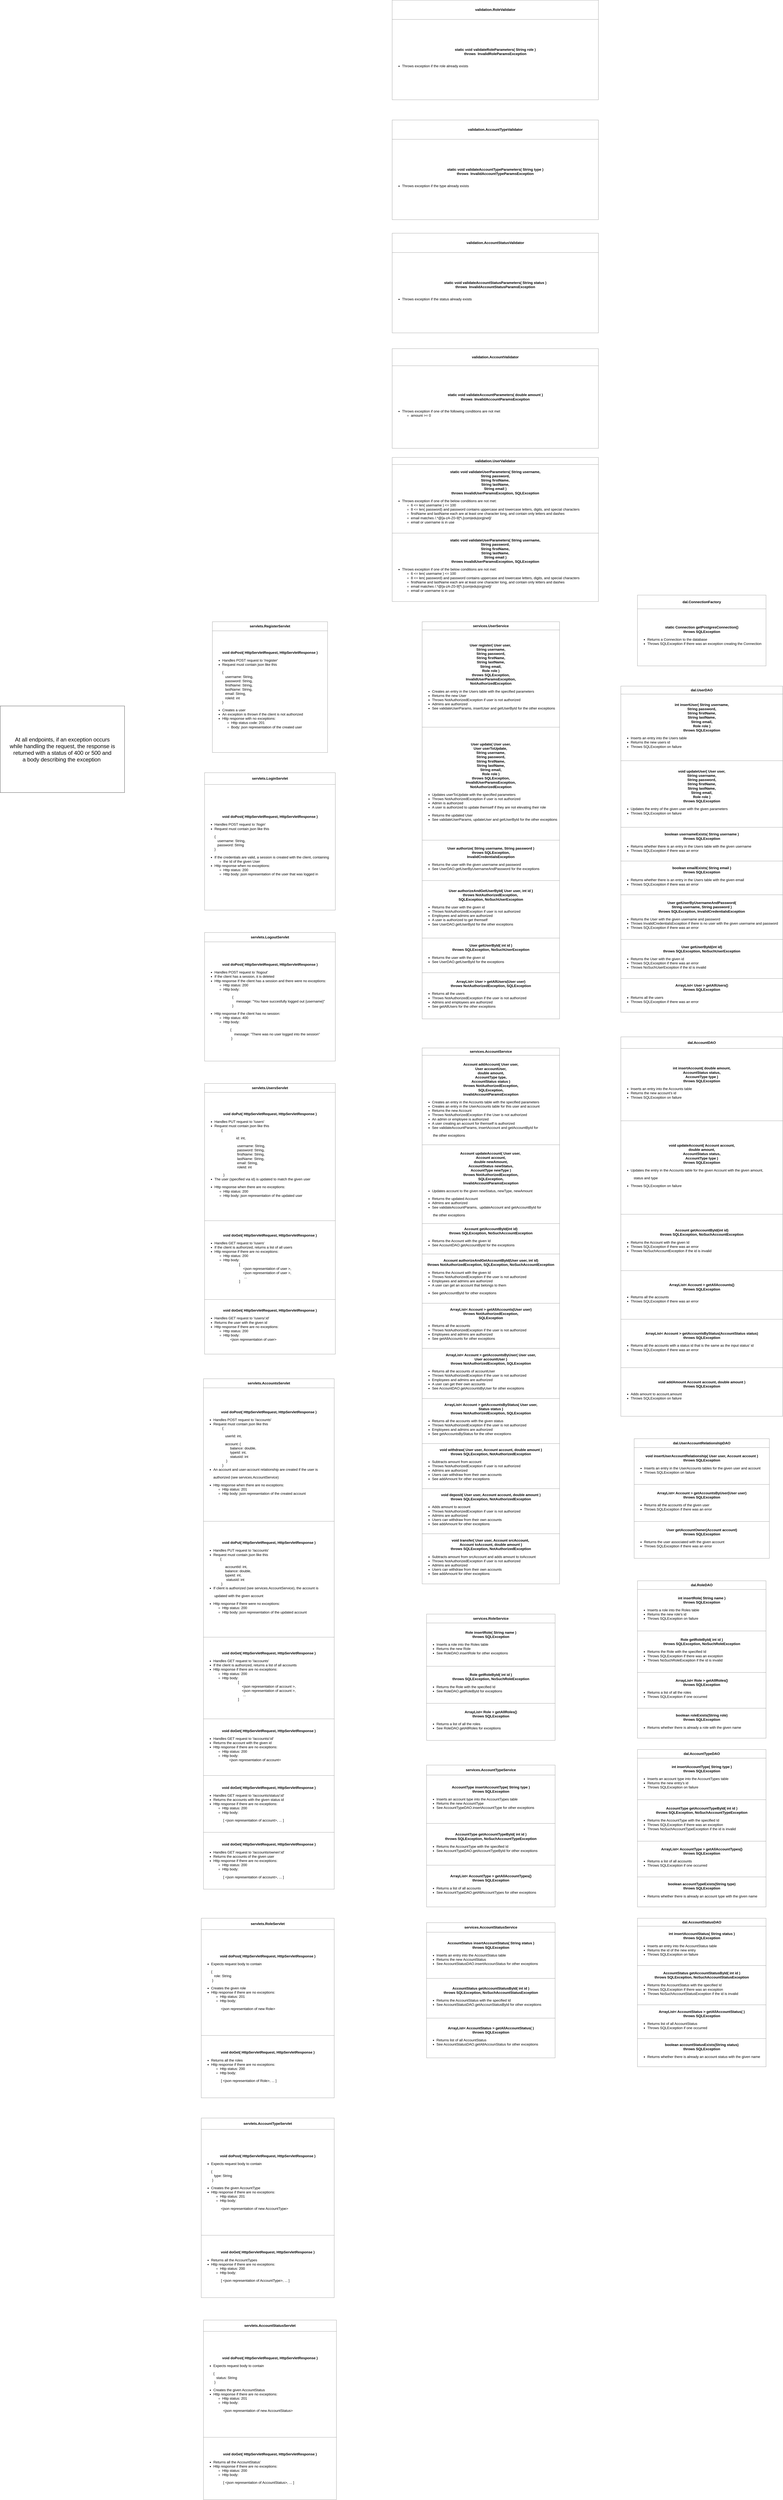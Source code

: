 <mxfile version="13.9.9" type="device"><diagram id="ahi2r6NM8MQsVqvRUtx8" name="Page-1"><mxGraphModel dx="2920" dy="3432" grid="1" gridSize="10" guides="1" tooltips="1" connect="1" arrows="1" fold="1" page="0" pageScale="1" pageWidth="850" pageHeight="1100" math="0" shadow="0"><root><mxCell id="0"/><mxCell id="1" parent="0"/><mxCell id="YxX2Yg_9_LfunzKptMur-2" value="&lt;table border=&quot;1&quot; width=&quot;100%&quot; cellpadding=&quot;4&quot; style=&quot;width: 100% ; height: 100% ; border-collapse: collapse ; font-size: 16px&quot;&gt;&lt;tbody&gt;&lt;tr&gt;&lt;th align=&quot;center&quot;&gt;servlets.RegisterServlet&lt;/th&gt;&lt;/tr&gt;&lt;tr&gt;&lt;td&gt;&lt;div style=&quot;text-align: center&quot;&gt;&lt;b&gt;void doPost( HttpServletRequest, HttpServletResponse )&lt;/b&gt;&lt;/div&gt;&lt;div&gt;&lt;ul&gt;&lt;li&gt;Handles POST request to '/register'&lt;/li&gt;&lt;li&gt;&lt;span&gt;Request must contain json like this&amp;nbsp;&lt;/span&gt;&lt;br&gt;&lt;/li&gt;&lt;/ul&gt;&amp;nbsp; &amp;nbsp; &amp;nbsp; &amp;nbsp; &amp;nbsp;{&lt;/div&gt;&lt;div&gt;&amp;nbsp; &amp;nbsp; &amp;nbsp; &amp;nbsp; &amp;nbsp; &amp;nbsp; username: String,&lt;/div&gt;&lt;div&gt;&amp;nbsp; &amp;nbsp; &amp;nbsp; &amp;nbsp; &amp;nbsp; &amp;nbsp; password: String,&lt;/div&gt;&lt;div&gt;&amp;nbsp; &amp;nbsp; &amp;nbsp; &amp;nbsp; &amp;nbsp; &amp;nbsp; firstName: String,&lt;/div&gt;&lt;div&gt;&amp;nbsp; &amp;nbsp; &amp;nbsp; &amp;nbsp; &amp;nbsp; &amp;nbsp; lastName: String,&lt;/div&gt;&lt;div&gt;&amp;nbsp; &amp;nbsp; &amp;nbsp; &amp;nbsp; &amp;nbsp; &amp;nbsp; email: String,&lt;/div&gt;&lt;div&gt;&amp;nbsp; &amp;nbsp; &amp;nbsp; &amp;nbsp; &amp;nbsp; &amp;nbsp; roleId: int&lt;/div&gt;&lt;div&gt;&amp;nbsp; &amp;nbsp; &amp;nbsp; &amp;nbsp; &amp;nbsp;}&lt;/div&gt;&lt;div&gt;&lt;ul&gt;&lt;li&gt;Creates a user&lt;/li&gt;&lt;li&gt;An exception is thrown if the client is not authorized&lt;/li&gt;&lt;li&gt;Http response with no exceptions:&lt;/li&gt;&lt;ul&gt;&lt;li&gt;Http status code: 201&lt;/li&gt;&lt;li&gt;Body: json representation of the created user&lt;/li&gt;&lt;/ul&gt;&lt;/ul&gt;&lt;/div&gt;&lt;/td&gt;&lt;/tr&gt;&lt;/tbody&gt;&lt;/table&gt;" style="text;html=1;strokeColor=none;fillColor=none;overflow=fill;" parent="1" vertex="1"><mxGeometry x="-935" y="330" width="520" height="590" as="geometry"/></mxCell><mxCell id="YxX2Yg_9_LfunzKptMur-3" value="&lt;table border=&quot;1&quot; width=&quot;100%&quot; cellpadding=&quot;4&quot; style=&quot;width: 100% ; height: 100% ; border-collapse: collapse ; font-size: 16px&quot;&gt;&lt;tbody&gt;&lt;tr&gt;&lt;th align=&quot;center&quot;&gt;&lt;b&gt;&lt;font style=&quot;font-size: 16px&quot;&gt;services.UserService&lt;/font&gt;&lt;/b&gt;&lt;/th&gt;&lt;/tr&gt;&lt;tr&gt;&lt;td&gt;&lt;div style=&quot;text-align: center&quot;&gt;&lt;b&gt;User register( User user,&amp;nbsp;&lt;/b&gt;&lt;/div&gt;&lt;div style=&quot;text-align: center&quot;&gt;&lt;b&gt;String username,&lt;/b&gt;&lt;/div&gt;&lt;b&gt;&lt;div style=&quot;text-align: center&quot;&gt;&lt;b&gt;String password,&lt;/b&gt;&lt;/div&gt;&lt;/b&gt;&lt;b&gt;&lt;div style=&quot;text-align: center&quot;&gt;&lt;b&gt;String firstName,&lt;/b&gt;&lt;/div&gt;&lt;/b&gt;&lt;b&gt;&lt;div style=&quot;text-align: center&quot;&gt;&lt;b&gt;String lastName,&lt;/b&gt;&lt;/div&gt;&lt;/b&gt;&lt;b&gt;&lt;div style=&quot;text-align: center&quot;&gt;&lt;b&gt;String email,&lt;/b&gt;&lt;/div&gt;&lt;/b&gt;&lt;b&gt;&lt;div style=&quot;text-align: center&quot;&gt;&lt;b&gt;Role role )&lt;/b&gt;&lt;/div&gt;&lt;/b&gt;&lt;div style=&quot;text-align: center&quot;&gt;&lt;b&gt;throws&amp;nbsp;&lt;/b&gt;&lt;b&gt;SQLException,&lt;/b&gt;&lt;/div&gt;&lt;div style=&quot;font-weight: bold ; text-align: center&quot;&gt;&lt;b&gt;InvalidUserParamsException,&lt;/b&gt;&lt;/div&gt;&lt;div style=&quot;font-weight: bold ; text-align: center&quot;&gt;&lt;b&gt;NotAuthorizedException&lt;/b&gt;&lt;/div&gt;&lt;div&gt;&lt;ul&gt;&lt;li&gt;&lt;span&gt;Creates an entry in the Users table with the specified parameters&lt;/span&gt;&lt;br&gt;&lt;/li&gt;&lt;li&gt;&lt;span&gt;Returns the new User&lt;/span&gt;&lt;/li&gt;&lt;li&gt;&lt;span&gt;Throws NotAuthorizedException if user is not authorized&lt;/span&gt;&lt;/li&gt;&lt;li&gt;Admins are authorized&lt;/li&gt;&lt;li style=&quot;text-align: justify&quot;&gt;See validateUserParams, insertUser and getUserById for the other exceptions&lt;/li&gt;&lt;/ul&gt;&lt;/div&gt;&lt;/td&gt;&lt;/tr&gt;&lt;tr&gt;&lt;td&gt;&lt;div style=&quot;text-align: center&quot;&gt;&lt;b&gt;User update(&amp;nbsp;&lt;/b&gt;&lt;b&gt;User user,&lt;/b&gt;&lt;/div&gt;&lt;div style=&quot;text-align: center&quot;&gt;&lt;b&gt;User userToUpdate,&amp;nbsp;&lt;/b&gt;&lt;/div&gt;&lt;div style=&quot;text-align: center&quot;&gt;&lt;b&gt;String username,&lt;/b&gt;&lt;/div&gt;&lt;b&gt;&lt;div style=&quot;text-align: center&quot;&gt;&lt;b&gt;String password,&lt;/b&gt;&lt;/div&gt;&lt;/b&gt;&lt;b&gt;&lt;div style=&quot;text-align: center&quot;&gt;&lt;b&gt;String firstName,&lt;/b&gt;&lt;/div&gt;&lt;/b&gt;&lt;b&gt;&lt;div style=&quot;text-align: center&quot;&gt;&lt;b&gt;String lastName,&lt;/b&gt;&lt;/div&gt;&lt;/b&gt;&lt;b&gt;&lt;div style=&quot;text-align: center&quot;&gt;&lt;b&gt;String email,&lt;/b&gt;&lt;/div&gt;&lt;/b&gt;&lt;b&gt;&lt;div style=&quot;text-align: center&quot;&gt;&lt;b&gt;Role role )&lt;/b&gt;&lt;/div&gt;&lt;/b&gt;&lt;div style=&quot;text-align: center&quot;&gt;&lt;b&gt;throws&amp;nbsp;&lt;/b&gt;&lt;b&gt;SQLException,&lt;/b&gt;&lt;/div&gt;&lt;div style=&quot;font-weight: bold ; text-align: center&quot;&gt;&lt;b&gt;InvalidUserParamsException,&lt;/b&gt;&lt;br&gt;&lt;/div&gt;&lt;div style=&quot;font-weight: bold ; text-align: center&quot;&gt;&lt;b&gt;NotAuthorizedException&lt;/b&gt;&lt;/div&gt;&lt;div&gt;&lt;ul&gt;&lt;li&gt;Updates userToUpdate with the specified parameters&lt;br&gt;&lt;/li&gt;&lt;li&gt;Throws NotAuthorizedException if user is not authorized&lt;/li&gt;&lt;li&gt;Admin is authorized&lt;/li&gt;&lt;li&gt;A user is authorized to update themself if they are not elevating their role&lt;/li&gt;&lt;/ul&gt;&lt;/div&gt;&lt;div&gt;&lt;ul&gt;&lt;li style=&quot;text-align: justify&quot;&gt;Returns the updated User&lt;/li&gt;&lt;li style=&quot;text-align: justify&quot;&gt;See validateUserParams, updateUser and getUserById for the other exceptions&lt;/li&gt;&lt;/ul&gt;&lt;/div&gt;&lt;/td&gt;&lt;/tr&gt;&lt;tr&gt;&lt;td&gt;&lt;div style=&quot;text-align: center&quot;&gt;&lt;b&gt;User authorize( String username, String password )&lt;/b&gt;&lt;/div&gt;&lt;div style=&quot;font-weight: bold ; text-align: center&quot;&gt;&lt;b&gt;throws SQLException,&lt;/b&gt;&lt;/div&gt;&lt;div style=&quot;font-weight: bold ; text-align: center&quot;&gt;&lt;b&gt;InvalidCredentialsException&lt;/b&gt;&lt;/div&gt;&lt;ul&gt;&lt;li&gt;Returns the user with the given username and password&lt;/li&gt;&lt;li&gt;See UserDAO.getUserByUsernameAndPassword for the exceptions&lt;/li&gt;&lt;/ul&gt;&lt;/td&gt;&lt;/tr&gt;&lt;tr&gt;&lt;td&gt;&lt;div style=&quot;text-align: center&quot;&gt;&lt;b&gt;User authorizeAndGetUserById( User user, int id )&lt;/b&gt;&lt;/div&gt;&lt;div style=&quot;font-weight: bold ; text-align: center&quot;&gt;&lt;b&gt;throws NotAuthorizedException,&amp;nbsp;&lt;/b&gt;&lt;/div&gt;&lt;div style=&quot;font-weight: bold ; text-align: center&quot;&gt;&lt;b&gt;SQLException, NoSuchUserException&lt;/b&gt;&lt;/div&gt;&lt;ul&gt;&lt;li&gt;Returns the user with the given id&lt;/li&gt;&lt;li&gt;Throws NotAuthorizedException if user is not authorized&lt;/li&gt;&lt;li&gt;Employees and admins are authorized&lt;/li&gt;&lt;li&gt;A user is authorized to get themself&lt;/li&gt;&lt;li&gt;See UserDAO.getUserById for the other exceptions&lt;/li&gt;&lt;/ul&gt;&lt;/td&gt;&lt;/tr&gt;&lt;tr&gt;&lt;td&gt;&lt;div style=&quot;text-align: center&quot;&gt;&lt;b&gt;User getUserById( int id )&lt;/b&gt;&lt;/div&gt;&lt;div style=&quot;font-weight: bold ; text-align: center&quot;&gt;&lt;b&gt;throws SQLException, NoSuchUserException&lt;/b&gt;&lt;/div&gt;&lt;ul&gt;&lt;li&gt;Returns the user with the given id&lt;/li&gt;&lt;li&gt;See UserDAO.getUserById for the exceptions&lt;/li&gt;&lt;/ul&gt;&lt;/td&gt;&lt;/tr&gt;&lt;tr&gt;&lt;td&gt;&lt;div style=&quot;text-align: center&quot;&gt;&lt;b&gt;ArrayList&amp;lt; User &amp;gt; getAllUsers(User user&lt;/b&gt;&lt;b&gt;)&lt;/b&gt;&lt;/div&gt;&lt;div style=&quot;font-weight: bold ; text-align: center&quot;&gt;&lt;b&gt;throws NotAuthorizedException, SQLException&lt;/b&gt;&lt;/div&gt;&lt;ul&gt;&lt;li&gt;Returns all the users&lt;/li&gt;&lt;li&gt;Throws NotAuthorizedException if the user is not authorized&lt;/li&gt;&lt;li&gt;Admins and employees are authorized&lt;/li&gt;&lt;li&gt;See getAllUsers for the other exceptions&lt;/li&gt;&lt;/ul&gt;&lt;/td&gt;&lt;/tr&gt;&lt;/tbody&gt;&lt;/table&gt;" style="text;html=1;strokeColor=none;fillColor=none;overflow=fill;" parent="1" vertex="1"><mxGeometry x="10" y="330" width="620" height="1790" as="geometry"/></mxCell><mxCell id="YxX2Yg_9_LfunzKptMur-5" value="&lt;table border=&quot;1&quot; width=&quot;100%&quot; cellpadding=&quot;4&quot; style=&quot;width: 100% ; height: 100% ; border-collapse: collapse ; font-size: 16px&quot;&gt;&lt;tbody&gt;&lt;tr&gt;&lt;th align=&quot;center&quot;&gt;dal.ConnectionFactory&lt;/th&gt;&lt;/tr&gt;&lt;tr&gt;&lt;td&gt;&lt;div style=&quot;text-align: center&quot;&gt;&lt;b&gt;static Connection getPostgresConnection()&lt;/b&gt;&lt;/div&gt;&lt;div style=&quot;font-weight: bold ; text-align: center&quot;&gt;&lt;b&gt;throws SQLException&lt;/b&gt;&lt;/div&gt;&lt;ul&gt;&lt;li&gt;Returns a Connection to the database&lt;/li&gt;&lt;li&gt;Throws SQLException if there was an exception creating the Connection&lt;/li&gt;&lt;/ul&gt;&lt;/td&gt;&lt;/tr&gt;&lt;/tbody&gt;&lt;/table&gt;" style="text;html=1;strokeColor=none;fillColor=none;overflow=fill;" parent="1" vertex="1"><mxGeometry x="980" y="210" width="580" height="320" as="geometry"/></mxCell><mxCell id="YxX2Yg_9_LfunzKptMur-12" value="&lt;table border=&quot;1&quot; width=&quot;100%&quot; cellpadding=&quot;4&quot; style=&quot;width: 100% ; height: 100% ; border-collapse: collapse&quot;&gt;&lt;tbody&gt;&lt;tr&gt;&lt;th align=&quot;center&quot;&gt;&lt;b&gt;validation.UserValidator&lt;/b&gt;&lt;/th&gt;&lt;/tr&gt;&lt;tr&gt;&lt;td&gt;&lt;div style=&quot;text-align: center&quot;&gt;&lt;b&gt;static void validateUserParameters( String username,&lt;/b&gt;&lt;/div&gt;&lt;div style=&quot;font-weight: bold ; text-align: center&quot;&gt;&lt;b&gt;String password,&lt;/b&gt;&lt;/div&gt;&lt;div style=&quot;font-weight: bold ; text-align: center&quot;&gt;&lt;b&gt;String firstName,&lt;/b&gt;&lt;/div&gt;&lt;div style=&quot;font-weight: bold ; text-align: center&quot;&gt;&lt;b&gt;String lastName,&lt;/b&gt;&lt;/div&gt;&lt;div style=&quot;font-weight: bold ; text-align: center&quot;&gt;&lt;b&gt;String email&amp;nbsp;&lt;/b&gt;&lt;b&gt;)&lt;/b&gt;&lt;/div&gt;&lt;div style=&quot;font-weight: bold ; text-align: center&quot;&gt;&lt;b&gt;throws &lt;/b&gt;&lt;b&gt;InvalidUserParamsException, SQLException&lt;/b&gt;&lt;/div&gt;&lt;ul&gt;&lt;li&gt;Throws exception if one of the below conditions are not met:&lt;/li&gt;&lt;ul&gt;&lt;li&gt;6 &amp;lt;= len( username ) &amp;lt;= 100&lt;/li&gt;&lt;li&gt;8 &amp;lt;= len( password) and password contains uppercase and lowercase letters, digits, and special characters&lt;/li&gt;&lt;li&gt;firstName and lastName each are at least one character long, and contain only letters and dashes&lt;/li&gt;&lt;li&gt;email matches /.*@[a-zA-Z0-9]*\.[com|edu|org|net]/&lt;/li&gt;&lt;li&gt;email or username is in use&lt;/li&gt;&lt;/ul&gt;&lt;/ul&gt;&lt;/td&gt;&lt;/tr&gt;&lt;tr&gt;&lt;td&gt;&lt;div style=&quot;text-align: center&quot;&gt;&lt;b&gt;static void validateUserParameters( String username,&lt;/b&gt;&lt;/div&gt;&lt;div style=&quot;font-weight: bold ; text-align: center&quot;&gt;&lt;b&gt;String password,&lt;/b&gt;&lt;/div&gt;&lt;div style=&quot;font-weight: bold ; text-align: center&quot;&gt;&lt;b&gt;String firstName,&lt;/b&gt;&lt;/div&gt;&lt;div style=&quot;font-weight: bold ; text-align: center&quot;&gt;&lt;b&gt;String lastName,&lt;/b&gt;&lt;/div&gt;&lt;div style=&quot;font-weight: bold ; text-align: center&quot;&gt;&lt;b&gt;String email&amp;nbsp;&lt;/b&gt;&lt;b&gt;)&lt;/b&gt;&lt;/div&gt;&lt;div style=&quot;font-weight: bold ; text-align: center&quot;&gt;&lt;b&gt;throws&amp;nbsp;&lt;/b&gt;&lt;b&gt;InvalidUserParamsException, SQLException&lt;/b&gt;&lt;/div&gt;&lt;ul&gt;&lt;li&gt;Throws exception if one of the below conditions are not met:&lt;/li&gt;&lt;ul&gt;&lt;li&gt;6 &amp;lt;= len( username ) &amp;lt;= 100&lt;/li&gt;&lt;li&gt;8 &amp;lt;= len( password) and password contains uppercase and lowercase letters, digits, and special characters&lt;/li&gt;&lt;li&gt;firstName and lastName each are at least one character long, and contain only letters and dashes&lt;/li&gt;&lt;li&gt;email matches /.*@[a-zA-Z0-9]*\.[com|edu|org|net]/&lt;/li&gt;&lt;li&gt;email or username is in use&lt;/li&gt;&lt;/ul&gt;&lt;/ul&gt;&lt;/td&gt;&lt;/tr&gt;&lt;/tbody&gt;&lt;/table&gt;" style="text;html=1;strokeColor=none;fillColor=none;overflow=fill;fontSize=16;" parent="1" vertex="1"><mxGeometry x="-125" y="-410" width="930" height="650" as="geometry"/></mxCell><mxCell id="paUc75m5fLUPnFkESA0P-3" value="&lt;table border=&quot;1&quot; width=&quot;100%&quot; cellpadding=&quot;4&quot; style=&quot;width: 100% ; height: 100% ; border-collapse: collapse ; font-size: 16px&quot;&gt;&lt;tbody&gt;&lt;tr&gt;&lt;th align=&quot;center&quot;&gt;dal.UserDAO&lt;/th&gt;&lt;/tr&gt;&lt;tr&gt;&lt;td&gt;&lt;div style=&quot;text-align: center&quot;&gt;&lt;span&gt;&lt;b&gt;int insertUser( String username,&lt;/b&gt;&lt;/span&gt;&lt;/div&gt;&lt;div style=&quot;text-align: center&quot;&gt;&lt;span&gt;&lt;b&gt;String password,&lt;/b&gt;&lt;/span&gt;&lt;/div&gt;&lt;div style=&quot;text-align: center&quot;&gt;&lt;span&gt;&lt;b&gt;String firstName,&lt;/b&gt;&lt;/span&gt;&lt;/div&gt;&lt;div style=&quot;text-align: center&quot;&gt;&lt;span&gt;&lt;b&gt;String lastName,&lt;/b&gt;&lt;/span&gt;&lt;/div&gt;&lt;div style=&quot;text-align: center&quot;&gt;&lt;span&gt;&lt;b&gt;String email,&lt;/b&gt;&lt;/span&gt;&lt;/div&gt;&lt;div style=&quot;text-align: center&quot;&gt;&lt;span&gt;&lt;b&gt;Role role )&lt;/b&gt;&lt;/span&gt;&lt;/div&gt;&lt;div style=&quot;text-align: center&quot;&gt;&lt;span&gt;&lt;b&gt;throws SQLException&lt;/b&gt;&lt;/span&gt;&lt;/div&gt;&lt;div&gt;&lt;ul&gt;&lt;li&gt;Inserts an entry into the Users table&lt;/li&gt;&lt;li&gt;Returns the new users id&lt;/li&gt;&lt;li&gt;Throws SQLException on failure&lt;/li&gt;&lt;/ul&gt;&lt;/div&gt;&lt;/td&gt;&lt;/tr&gt;&lt;tr&gt;&lt;td&gt;&lt;div style=&quot;text-align: center&quot;&gt;&lt;b&gt;void updateUser( User user,&lt;/b&gt;&lt;/div&gt;&lt;div style=&quot;text-align: center&quot;&gt;&lt;b&gt;String username,&lt;/b&gt;&lt;/div&gt;&lt;div style=&quot;text-align: center&quot;&gt;&lt;b&gt;String password,&lt;/b&gt;&lt;/div&gt;&lt;div style=&quot;text-align: center&quot;&gt;&lt;b&gt;String firstName,&lt;/b&gt;&lt;/div&gt;&lt;div style=&quot;text-align: center&quot;&gt;&lt;b&gt;String lastName,&lt;/b&gt;&lt;/div&gt;&lt;div style=&quot;text-align: center&quot;&gt;&lt;b&gt;String email,&lt;/b&gt;&lt;/div&gt;&lt;div style=&quot;text-align: center&quot;&gt;&lt;b&gt;Role role )&lt;/b&gt;&lt;/div&gt;&lt;div style=&quot;text-align: center&quot;&gt;&lt;b&gt;throws SQLException&lt;/b&gt;&lt;/div&gt;&lt;div&gt;&lt;ul&gt;&lt;li&gt;Updates the entry of the given user with the given parameters&lt;/li&gt;&lt;li&gt;&lt;span&gt;Throws SQLException on failure&lt;/span&gt;&lt;br&gt;&lt;/li&gt;&lt;/ul&gt;&lt;/div&gt;&lt;/td&gt;&lt;/tr&gt;&lt;tr&gt;&lt;td&gt;&lt;div style=&quot;text-align: center&quot;&gt;&lt;b&gt;boolean usernameExists( String username )&lt;/b&gt;&lt;/div&gt;&lt;div style=&quot;font-weight: bold ; text-align: center&quot;&gt;&lt;b&gt;throws SQLException&lt;/b&gt;&lt;/div&gt;&lt;ul&gt;&lt;li&gt;Returns whether there is an entry in the Users table with the given username&lt;/li&gt;&lt;li&gt;Throws SQLException if there was an error&lt;/li&gt;&lt;/ul&gt;&lt;/td&gt;&lt;/tr&gt;&lt;tr&gt;&lt;td&gt;&lt;div style=&quot;text-align: center&quot;&gt;&lt;b&gt;boolean emailExists( String email )&lt;/b&gt;&lt;/div&gt;&lt;div style=&quot;font-weight: bold ; text-align: center&quot;&gt;&lt;b&gt;throws SQLException&lt;/b&gt;&lt;/div&gt;&lt;ul&gt;&lt;li&gt;Returns whether there is an entry in the Users table with the given email&lt;/li&gt;&lt;li&gt;Throws SQLException if there was an error&lt;/li&gt;&lt;/ul&gt;&lt;/td&gt;&lt;/tr&gt;&lt;tr&gt;&lt;td&gt;&lt;div style=&quot;text-align: center&quot;&gt;&lt;b&gt;User getUserByUsernameAndPassword(&lt;/b&gt;&lt;/div&gt;&lt;div style=&quot;text-align: center&quot;&gt;&lt;b&gt;String username, String password )&lt;/b&gt;&lt;/div&gt;&lt;div style=&quot;font-weight: bold ; text-align: center&quot;&gt;&lt;b&gt;throws SQLException, InvalidCredentialsException&lt;/b&gt;&lt;/div&gt;&lt;ul&gt;&lt;li&gt;Returns the User with the given username and password&lt;/li&gt;&lt;li&gt;Throws InvalidCredentialsException if there is no user with the given username and password&lt;/li&gt;&lt;li&gt;Throws SQLException if there was an error&lt;/li&gt;&lt;/ul&gt;&lt;/td&gt;&lt;/tr&gt;&lt;tr&gt;&lt;td&gt;&lt;div style=&quot;text-align: center&quot;&gt;&lt;b&gt;User getUserById(int id&lt;/b&gt;&lt;b&gt;)&lt;/b&gt;&lt;/div&gt;&lt;div style=&quot;font-weight: bold ; text-align: center&quot;&gt;&lt;b&gt;throws SQLException, NoSuchUserException&lt;/b&gt;&lt;/div&gt;&lt;ul&gt;&lt;li&gt;Returns the User with the given id&lt;/li&gt;&lt;li&gt;Throws SQLException if there was an error&lt;/li&gt;&lt;li&gt;Throws NoSuchUserException if the id is invalid&lt;/li&gt;&lt;/ul&gt;&lt;/td&gt;&lt;/tr&gt;&lt;tr&gt;&lt;td&gt;&lt;div style=&quot;text-align: center&quot;&gt;&lt;b&gt;ArrayList&amp;lt; User &amp;gt; getAllUsers(&lt;/b&gt;&lt;b&gt;)&lt;/b&gt;&lt;/div&gt;&lt;div style=&quot;font-weight: bold ; text-align: center&quot;&gt;&lt;b&gt;throws SQLException&lt;/b&gt;&lt;/div&gt;&lt;ul&gt;&lt;li&gt;Returns all the users&lt;/li&gt;&lt;li&gt;Throws SQLException if there was an error&lt;/li&gt;&lt;/ul&gt;&lt;/td&gt;&lt;/tr&gt;&lt;/tbody&gt;&lt;/table&gt;" style="text;html=1;strokeColor=none;fillColor=none;overflow=fill;" parent="1" vertex="1"><mxGeometry x="905" y="620" width="730" height="1470" as="geometry"/></mxCell><mxCell id="paUc75m5fLUPnFkESA0P-5" value="&lt;table border=&quot;1&quot; width=&quot;100%&quot; cellpadding=&quot;4&quot; style=&quot;width: 100% ; height: 100% ; border-collapse: collapse ; font-size: 16px&quot;&gt;&lt;tbody&gt;&lt;tr&gt;&lt;th align=&quot;center&quot;&gt;&lt;b&gt;&lt;font style=&quot;font-size: 16px&quot;&gt;dal.RoleDAO&lt;/font&gt;&lt;/b&gt;&lt;/th&gt;&lt;/tr&gt;&lt;tr&gt;&lt;td&gt;&lt;div style=&quot;text-align: center&quot;&gt;&lt;b&gt;int insertRole( String name )&lt;/b&gt;&lt;/div&gt;&lt;div style=&quot;font-weight: bold ; text-align: center&quot;&gt;&lt;b&gt;throws SQLException&lt;/b&gt;&lt;/div&gt;&lt;ul&gt;&lt;li&gt;Inserts a role into the Roles table&lt;/li&gt;&lt;li&gt;Returns the new role's id&lt;/li&gt;&lt;li&gt;Throws SQLException on failure&lt;/li&gt;&lt;/ul&gt;&lt;/td&gt;&lt;/tr&gt;&lt;tr&gt;&lt;td&gt;&lt;div style=&quot;text-align: center&quot;&gt;&lt;b&gt;Role getRoleById( int id )&lt;/b&gt;&lt;/div&gt;&lt;div style=&quot;font-weight: bold ; text-align: center&quot;&gt;&lt;b&gt;throws SQLException, NoSuchRoleException&lt;/b&gt;&lt;/div&gt;&lt;ul&gt;&lt;li&gt;Returns the Role with the specified Id&lt;/li&gt;&lt;li&gt;Throws SQLException if there was an exception&lt;/li&gt;&lt;li&gt;Throws NoSuchRoleException if the id is invalid&lt;/li&gt;&lt;/ul&gt;&lt;/td&gt;&lt;/tr&gt;&lt;tr&gt;&lt;td&gt;&lt;div style=&quot;text-align: center&quot;&gt;&lt;b&gt;ArrayList&amp;lt; Role &amp;gt; getAllRoles()&lt;/b&gt;&lt;/div&gt;&lt;div style=&quot;font-weight: bold ; text-align: center&quot;&gt;&lt;b&gt;throws SQLException&lt;/b&gt;&lt;/div&gt;&lt;div&gt;&lt;ul&gt;&lt;li&gt;Returns a list of all the roles&lt;/li&gt;&lt;li&gt;Throws SQLException if one occurred&lt;/li&gt;&lt;/ul&gt;&lt;/div&gt;&lt;/td&gt;&lt;/tr&gt;&lt;tr&gt;&lt;td&gt;&lt;div style=&quot;text-align: center&quot;&gt;&lt;b&gt;boolean roleExists(String role)&lt;/b&gt;&lt;/div&gt;&lt;div style=&quot;font-weight: bold ; text-align: center&quot;&gt;&lt;b&gt;throws SQLException&lt;/b&gt;&lt;/div&gt;&lt;div&gt;&lt;ul&gt;&lt;li&gt;Returns whether there is already a role with the given name&lt;/li&gt;&lt;/ul&gt;&lt;/div&gt;&lt;/td&gt;&lt;/tr&gt;&lt;/tbody&gt;&lt;/table&gt;" style="text;html=1;strokeColor=none;fillColor=none;overflow=fill;" parent="1" vertex="1"><mxGeometry x="980" y="4650" width="580" height="710" as="geometry"/></mxCell><mxCell id="paUc75m5fLUPnFkESA0P-48" value="&lt;table border=&quot;1&quot; width=&quot;100%&quot; cellpadding=&quot;4&quot; style=&quot;width: 100% ; height: 100% ; border-collapse: collapse ; font-size: 16px&quot;&gt;&lt;tbody&gt;&lt;tr&gt;&lt;th align=&quot;center&quot;&gt;servlets.LoginServlet&lt;/th&gt;&lt;/tr&gt;&lt;tr&gt;&lt;td&gt;&lt;div style=&quot;text-align: center&quot;&gt;&lt;b&gt;void doPost( HttpServletRequest, HttpServletResponse )&lt;/b&gt;&lt;/div&gt;&lt;div&gt;&lt;ul&gt;&lt;li&gt;Handles POST request to '/login'&lt;/li&gt;&lt;li&gt;&lt;span&gt;Request must contain json like this&lt;/span&gt;&lt;br&gt;&lt;/li&gt;&lt;/ul&gt;&amp;nbsp; &amp;nbsp; &amp;nbsp; &amp;nbsp; &amp;nbsp;{&lt;/div&gt;&lt;div&gt;&amp;nbsp; &amp;nbsp; &amp;nbsp; &amp;nbsp; &amp;nbsp; &amp;nbsp; username: String,&lt;/div&gt;&lt;div&gt;&amp;nbsp; &amp;nbsp; &amp;nbsp; &amp;nbsp; &amp;nbsp; &amp;nbsp; password: String&lt;/div&gt;&lt;div&gt;&amp;nbsp; &amp;nbsp; &amp;nbsp; &amp;nbsp; &amp;nbsp;}&lt;/div&gt;&lt;div&gt;&lt;ul&gt;&lt;li&gt;If the credentials are valid, a session is created with the client, containing&lt;/li&gt;&lt;ul&gt;&lt;li&gt;the Id of the given User&lt;/li&gt;&lt;/ul&gt;&lt;li&gt;Http response when no exceptions:&lt;/li&gt;&lt;ul&gt;&lt;li&gt;Http status: 200&lt;/li&gt;&lt;li&gt;Http body: json representation of the user that was logged in&lt;/li&gt;&lt;/ul&gt;&lt;/ul&gt;&lt;/div&gt;&lt;/td&gt;&lt;/tr&gt;&lt;/tbody&gt;&lt;/table&gt;" style="text;html=1;strokeColor=none;fillColor=none;overflow=fill;" parent="1" vertex="1"><mxGeometry x="-970" y="1010" width="590" height="620" as="geometry"/></mxCell><mxCell id="paUc75m5fLUPnFkESA0P-49" value="&lt;table border=&quot;1&quot; width=&quot;100%&quot; cellpadding=&quot;4&quot; style=&quot;width: 100% ; height: 100% ; border-collapse: collapse ; font-size: 16px&quot;&gt;&lt;tbody&gt;&lt;tr&gt;&lt;th align=&quot;center&quot;&gt;servlets.LogoutServlet&lt;/th&gt;&lt;/tr&gt;&lt;tr&gt;&lt;td&gt;&lt;div style=&quot;text-align: center&quot;&gt;&lt;b&gt;void doPost( HttpServletRequest, HttpServletResponse )&lt;/b&gt;&lt;/div&gt;&lt;div&gt;&lt;ul&gt;&lt;li&gt;Handles POST request to '/logout'&lt;/li&gt;&lt;li&gt;&lt;span&gt;If the client has a session, it is deleted&lt;/span&gt;&lt;/li&gt;&lt;li&gt;&lt;span&gt;Http response&amp;nbsp;&lt;/span&gt;If the client has a session and there were no exceptions:&lt;/li&gt;&lt;ul&gt;&lt;li&gt;&lt;span&gt;Http status: 200&lt;/span&gt;&lt;br&gt;&lt;/li&gt;&lt;li&gt;&lt;span&gt;Http body:&lt;/span&gt;&lt;br&gt;&lt;/li&gt;&lt;/ul&gt;&lt;/ul&gt;&amp;nbsp; &amp;nbsp; &amp;nbsp; &amp;nbsp; &amp;nbsp; &amp;nbsp; &amp;nbsp; &amp;nbsp; &amp;nbsp; &amp;nbsp; &amp;nbsp; &amp;nbsp; &amp;nbsp; &amp;nbsp;{&lt;/div&gt;&lt;div&gt;&amp;nbsp; &amp;nbsp; &amp;nbsp; &amp;nbsp; &amp;nbsp; &amp;nbsp; &amp;nbsp; &amp;nbsp; &amp;nbsp; &amp;nbsp; &amp;nbsp; &amp;nbsp; &amp;nbsp; &amp;nbsp; &amp;nbsp; &amp;nbsp;message: &quot;You have succesfully logged out {username}&quot;&lt;/div&gt;&lt;div&gt;&amp;nbsp; &amp;nbsp; &amp;nbsp; &amp;nbsp; &amp;nbsp; &amp;nbsp; &amp;nbsp; &amp;nbsp; &amp;nbsp; &amp;nbsp; &amp;nbsp; &amp;nbsp; &amp;nbsp; &amp;nbsp;}&lt;/div&gt;&lt;div&gt;&lt;ul&gt;&lt;li&gt;Http response if the client has no session:&lt;/li&gt;&lt;ul&gt;&lt;li&gt;&lt;span&gt;Http status: 400&lt;/span&gt;&lt;br&gt;&lt;/li&gt;&lt;li&gt;&lt;span&gt;Http body:&lt;/span&gt;&lt;br&gt;&lt;/li&gt;&lt;/ul&gt;&lt;/ul&gt;&lt;div&gt;&amp;nbsp; &amp;nbsp; &amp;nbsp; &amp;nbsp; &amp;nbsp; &amp;nbsp; &amp;nbsp; &amp;nbsp; &amp;nbsp; &amp;nbsp; &amp;nbsp; &amp;nbsp; &amp;nbsp;{&lt;/div&gt;&lt;div&gt;&amp;nbsp; &amp;nbsp; &amp;nbsp; &amp;nbsp; &amp;nbsp; &amp;nbsp; &amp;nbsp; &amp;nbsp; &amp;nbsp; &amp;nbsp; &amp;nbsp; &amp;nbsp; &amp;nbsp; &amp;nbsp; &amp;nbsp;message: &quot;There was no user logged into the session&quot;&lt;/div&gt;&lt;div&gt;&amp;nbsp; &amp;nbsp; &amp;nbsp; &amp;nbsp; &amp;nbsp; &amp;nbsp; &amp;nbsp; &amp;nbsp; &amp;nbsp; &amp;nbsp; &amp;nbsp; &amp;nbsp; &amp;nbsp; }&lt;/div&gt;&lt;/div&gt;&lt;/td&gt;&lt;/tr&gt;&lt;/tbody&gt;&lt;/table&gt;" style="text;html=1;strokeColor=none;fillColor=none;overflow=fill;" parent="1" vertex="1"><mxGeometry x="-970" y="1730" width="590" height="580" as="geometry"/></mxCell><mxCell id="paUc75m5fLUPnFkESA0P-50" value="&lt;table border=&quot;1&quot; width=&quot;100%&quot; cellpadding=&quot;4&quot; style=&quot;width: 100% ; height: 100% ; border-collapse: collapse ; font-size: 16px&quot;&gt;&lt;tbody&gt;&lt;tr&gt;&lt;th align=&quot;center&quot;&gt;servlets.AccountsServlet&lt;/th&gt;&lt;/tr&gt;&lt;tr&gt;&lt;td&gt;&lt;div style=&quot;text-align: center&quot;&gt;&lt;b&gt;void doPost( HttpServletRequest, HttpServletResponse )&lt;/b&gt;&lt;/div&gt;&lt;div&gt;&lt;ul&gt;&lt;li&gt;Handles POST request to '/accounts'&lt;/li&gt;&lt;li&gt;&lt;span&gt;Request must contain json like this&amp;nbsp;&lt;/span&gt;&lt;br&gt;&lt;/li&gt;&amp;nbsp; &amp;nbsp; &amp;nbsp; &amp;nbsp; &amp;nbsp;{&lt;/ul&gt;&lt;ul&gt;&amp;nbsp; &amp;nbsp; &amp;nbsp; &amp;nbsp; &amp;nbsp; &amp;nbsp; userId: int&lt;span&gt;,&lt;/span&gt;&lt;/ul&gt;&lt;ul&gt;&amp;nbsp; &amp;nbsp; &amp;nbsp; &amp;nbsp; &amp;nbsp; &amp;nbsp; account: {&lt;br&gt;&lt;div&gt;&amp;nbsp; &amp;nbsp; &amp;nbsp; &amp;nbsp; &amp;nbsp; &amp;nbsp; &amp;nbsp; &amp;nbsp; &amp;nbsp;balance: double,&lt;/div&gt;&lt;div&gt;&amp;nbsp; &amp;nbsp; &amp;nbsp; &amp;nbsp; &amp;nbsp; &amp;nbsp; &amp;nbsp; &amp;nbsp; &amp;nbsp;typeId: int&lt;span&gt;,&lt;/span&gt;&lt;/div&gt;&lt;div&gt;&amp;nbsp; &amp;nbsp; &amp;nbsp; &amp;nbsp; &amp;nbsp; &amp;nbsp; &amp;nbsp; &amp;nbsp; &amp;nbsp;statusId: int&lt;/div&gt;&lt;div&gt;&amp;nbsp; &amp;nbsp; &amp;nbsp; &amp;nbsp; &amp;nbsp; &amp;nbsp; &amp;nbsp;}&lt;/div&gt;&lt;div&gt;&amp;nbsp; &amp;nbsp; &amp;nbsp; &amp;nbsp; &amp;nbsp;}&lt;/div&gt;&lt;li&gt;An account and user-account relationship are created if the user is&lt;/li&gt;&lt;/ul&gt;&amp;nbsp; &amp;nbsp; &amp;nbsp; &amp;nbsp; &amp;nbsp;authorized (see services.AccountService)&lt;br&gt;&lt;ul&gt;&lt;li&gt;&lt;span&gt;Http response when there are no exceptions:&lt;/span&gt;&lt;br&gt;&lt;/li&gt;&lt;ul&gt;&lt;li&gt;&lt;span&gt;Http status: 201&lt;/span&gt;&lt;br&gt;&lt;/li&gt;&lt;li&gt;&lt;span&gt;Http body: json representation of the created account&lt;/span&gt;&lt;/li&gt;&lt;/ul&gt;&lt;/ul&gt;&lt;/div&gt;&lt;/td&gt;&lt;/tr&gt;&lt;tr&gt;&lt;td&gt;&lt;div style=&quot;text-align: center&quot;&gt;&lt;b&gt;void doPut( HttpServletRequest, HttpServletResponse )&lt;/b&gt;&lt;/div&gt;&lt;div&gt;&lt;ul&gt;&lt;li&gt;Handles PUT request to '/accounts'&lt;/li&gt;&lt;li&gt;Request must contain json like this&amp;nbsp;&lt;br&gt;&lt;/li&gt;&amp;nbsp; &amp;nbsp; &amp;nbsp; &amp;nbsp;{&lt;/ul&gt;&lt;ul&gt;&amp;nbsp; &amp;nbsp; &amp;nbsp; &amp;nbsp; &amp;nbsp; &amp;nbsp; accountId: int,&lt;br&gt;&lt;div&gt;&amp;nbsp; &amp;nbsp; &amp;nbsp; &amp;nbsp; &amp;nbsp; &amp;nbsp; balance: double,&lt;/div&gt;&lt;div&gt;&amp;nbsp; &amp;nbsp; &amp;nbsp; &amp;nbsp; &amp;nbsp; &amp;nbsp; typeId: int&lt;span&gt;,&lt;/span&gt;&lt;/div&gt;&lt;div&gt;&amp;nbsp; &amp;nbsp; &amp;nbsp; &amp;nbsp; &amp;nbsp; &amp;nbsp; &amp;nbsp;statusId: int&lt;/div&gt;&lt;div&gt;&amp;nbsp; &amp;nbsp; &amp;nbsp; &amp;nbsp; }&lt;/div&gt;&lt;li&gt;If client is authorized (see services.AccountService), the account is&lt;/li&gt;&lt;/ul&gt;&amp;nbsp; &amp;nbsp; &amp;nbsp; &amp;nbsp; &amp;nbsp; updated with the given account&lt;/div&gt;&lt;div&gt;&lt;div&gt;&lt;ul&gt;&lt;li&gt;Http response if there were no exceptions:&lt;/li&gt;&lt;ul&gt;&lt;li&gt;&lt;span&gt;Http status: 200&lt;/span&gt;&lt;br&gt;&lt;/li&gt;&lt;li&gt;&lt;span&gt;Http body: json representation of the updated account&lt;/span&gt;&lt;/li&gt;&lt;/ul&gt;&lt;/ul&gt;&lt;/div&gt;&lt;/div&gt;&lt;/td&gt;&lt;/tr&gt;&lt;tr&gt;&lt;td&gt;&lt;div style=&quot;text-align: center&quot;&gt;&lt;b&gt;void doGet( HttpServletRequest, HttpServletResponse )&lt;/b&gt;&lt;/div&gt;&lt;div&gt;&lt;ul&gt;&lt;li&gt;Handles GET request to '/accounts'&lt;/li&gt;&lt;li&gt;If the client is authorized, returns a list of all accounts&lt;/li&gt;&lt;li&gt;Http response if there are no exceptions:&lt;/li&gt;&lt;ul&gt;&lt;li&gt;&lt;span&gt;Http status: 200&lt;/span&gt;&lt;br&gt;&lt;/li&gt;&lt;li&gt;&lt;span&gt;Http body:&lt;/span&gt;&lt;br&gt;&lt;/li&gt;&lt;/ul&gt;&lt;div&gt;&amp;nbsp; &amp;nbsp; &amp;nbsp; &amp;nbsp; &amp;nbsp; &amp;nbsp; &amp;nbsp; &amp;nbsp; &amp;nbsp; &amp;nbsp; &amp;nbsp; &amp;nbsp; &amp;nbsp;[&lt;/div&gt;&lt;div&gt;&amp;nbsp; &amp;nbsp; &amp;nbsp; &amp;nbsp; &amp;nbsp; &amp;nbsp; &amp;nbsp; &amp;nbsp; &amp;nbsp; &amp;nbsp; &amp;nbsp; &amp;nbsp; &amp;nbsp; &amp;nbsp; &amp;nbsp;&amp;lt;json representation of account &amp;gt;,&lt;/div&gt;&lt;ul&gt;&amp;nbsp; &amp;nbsp; &amp;nbsp; &amp;nbsp; &amp;nbsp; &amp;nbsp; &amp;nbsp; &amp;nbsp; &amp;nbsp; &amp;nbsp; &amp;lt;json representation of account &amp;gt;,&lt;/ul&gt;&lt;ul&gt;&amp;nbsp; &amp;nbsp; &amp;nbsp; &amp;nbsp; &amp;nbsp; &amp;nbsp; &amp;nbsp; &amp;nbsp; &amp;nbsp; &amp;nbsp; &amp;nbsp;...&lt;/ul&gt;&lt;div&gt;&amp;nbsp; &amp;nbsp; &amp;nbsp; &amp;nbsp; &amp;nbsp; &amp;nbsp; &amp;nbsp; &amp;nbsp; &amp;nbsp; &amp;nbsp; &amp;nbsp; &amp;nbsp; &amp;nbsp;]&lt;/div&gt;&lt;/ul&gt;&lt;/div&gt;&lt;/td&gt;&lt;/tr&gt;&lt;tr&gt;&lt;td&gt;&lt;div style=&quot;text-align: center&quot;&gt;&lt;b&gt;void doGet( HttpServletRequest, HttpServletResponse )&lt;/b&gt;&lt;/div&gt;&lt;ul&gt;&lt;li&gt;Handles GET request to '/accounts/:id'&lt;/li&gt;&lt;li&gt;Returns the account with the given id&lt;/li&gt;&lt;li&gt;Http response if there are no exceptions:&lt;br&gt;&lt;/li&gt;&lt;ul&gt;&lt;li&gt;Http status: 200&lt;br&gt;&lt;/li&gt;&lt;li&gt;Http body:&lt;br&gt;&lt;/li&gt;&lt;div&gt;&amp;nbsp; &amp;nbsp; &amp;nbsp; &amp;nbsp;&amp;lt;json representation of account&amp;gt;&lt;/div&gt;&lt;/ul&gt;&lt;/ul&gt;&lt;/td&gt;&lt;/tr&gt;&lt;tr&gt;&lt;td&gt;&lt;div style=&quot;text-align: center&quot;&gt;&lt;b&gt;void doGet( HttpServletRequest, HttpServletResponse )&lt;/b&gt;&lt;/div&gt;&lt;ul&gt;&lt;li&gt;Handles GET request to '/accounts/status/:id'&lt;/li&gt;&lt;li&gt;Returns the accounts with the given status id&lt;/li&gt;&lt;li&gt;Http response if there are no exceptions:&lt;br&gt;&lt;/li&gt;&lt;ul&gt;&lt;li&gt;Http status: 200&lt;br&gt;&lt;/li&gt;&lt;li&gt;Http body:&lt;br&gt;&lt;/li&gt;&lt;/ul&gt;&lt;/ul&gt;&amp;nbsp; &amp;nbsp; &amp;nbsp; &amp;nbsp; &amp;nbsp; &amp;nbsp; &amp;nbsp; &amp;nbsp; &amp;nbsp; &amp;nbsp;[ &amp;lt;json representation of account&amp;gt;, ... ]&lt;br&gt;&lt;/td&gt;&lt;/tr&gt;&lt;tr&gt;&lt;td&gt;&lt;div style=&quot;text-align: center&quot;&gt;&lt;b&gt;void doGet( HttpServletRequest, HttpServletResponse )&lt;/b&gt;&lt;/div&gt;&lt;ul&gt;&lt;li&gt;Handles GET request to '/accounts/owner/:id'&lt;/li&gt;&lt;li&gt;Returns the accounts of the given user&lt;/li&gt;&lt;li&gt;Http response if there are no exceptions:&lt;br&gt;&lt;/li&gt;&lt;ul&gt;&lt;li&gt;Http status: 200&lt;br&gt;&lt;/li&gt;&lt;li&gt;Http body:&lt;br&gt;&lt;/li&gt;&lt;/ul&gt;&lt;/ul&gt;&amp;nbsp; &amp;nbsp; &amp;nbsp; &amp;nbsp; &amp;nbsp; &amp;nbsp; &amp;nbsp; &amp;nbsp; &amp;nbsp; &amp;nbsp;[ &amp;lt;json representation of account&amp;gt;, ... ]&lt;br&gt;&lt;/td&gt;&lt;/tr&gt;&lt;/tbody&gt;&lt;/table&gt;" style="text;html=1;strokeColor=none;fillColor=none;overflow=fill;" parent="1" vertex="1"><mxGeometry x="-975" y="3740" width="590" height="2300" as="geometry"/></mxCell><mxCell id="paUc75m5fLUPnFkESA0P-51" value="&lt;table border=&quot;1&quot; width=&quot;100%&quot; cellpadding=&quot;4&quot; style=&quot;width: 100% ; height: 100% ; border-collapse: collapse ; font-size: 16px&quot;&gt;&lt;tbody&gt;&lt;tr&gt;&lt;th align=&quot;center&quot;&gt;&lt;b&gt;&lt;font style=&quot;font-size: 16px&quot;&gt;services.AccountService&lt;/font&gt;&lt;/b&gt;&lt;/th&gt;&lt;/tr&gt;&lt;tr&gt;&lt;td&gt;&lt;div style=&quot;text-align: center&quot;&gt;&lt;b&gt;Account addAccount(&amp;nbsp;&lt;/b&gt;&lt;b&gt;User user,&lt;/b&gt;&lt;/div&gt;&lt;div style=&quot;text-align: center&quot;&gt;&lt;b&gt;User accountUser,&lt;/b&gt;&lt;/div&gt;&lt;div style=&quot;text-align: center&quot;&gt;&lt;b&gt;double amount,&lt;/b&gt;&lt;/div&gt;&lt;div style=&quot;text-align: center&quot;&gt;&lt;b&gt;AccountType type,&lt;/b&gt;&lt;br&gt;&lt;/div&gt;&lt;b&gt;&lt;div style=&quot;text-align: center&quot;&gt;&lt;b&gt;AccountStatus status&amp;nbsp;&lt;/b&gt;&lt;b&gt;)&lt;/b&gt;&lt;/div&gt;&lt;/b&gt;&lt;div style=&quot;text-align: center&quot;&gt;&lt;b&gt;throws NotAuthorizedException,&lt;/b&gt;&lt;/div&gt;&lt;div style=&quot;text-align: center&quot;&gt;&lt;b&gt;SQLException,&lt;/b&gt;&lt;/div&gt;&lt;div style=&quot;font-weight: bold ; text-align: center&quot;&gt;InvalidAccountParamsException&lt;/div&gt;&lt;div&gt;&lt;ul&gt;&lt;li&gt;&lt;span&gt;Creates an entry in the Accounts table with the specified parameters&lt;/span&gt;&lt;br&gt;&lt;/li&gt;&lt;li&gt;&lt;span&gt;Creates an entry in the UserAccounts table for this user and account&lt;/span&gt;&lt;/li&gt;&lt;li&gt;&lt;span&gt;Returns the new Account&lt;/span&gt;&lt;/li&gt;&lt;li&gt;&lt;span&gt;Throws NotAuthorizedException if the User is not authorized&lt;/span&gt;&lt;/li&gt;&lt;li&gt;&lt;span&gt;An admin or employee is authorized&lt;/span&gt;&lt;br&gt;&lt;/li&gt;&lt;li&gt;&lt;span&gt;A user creating an account for themself is authorized&lt;/span&gt;&lt;br&gt;&lt;/li&gt;&lt;li style=&quot;text-align: justify&quot;&gt;See validateAccountParams, insertAccount and getAccountById for&lt;/li&gt;&lt;/ul&gt;&lt;/div&gt;&lt;blockquote style=&quot;margin: 0 0 0 40px ; border: none ; padding: 0px&quot;&gt;&lt;div&gt;&amp;nbsp;the other exceptions&lt;/div&gt;&lt;/blockquote&gt;&lt;/td&gt;&lt;/tr&gt;&lt;tr&gt;&lt;td&gt;&lt;div style=&quot;text-align: center&quot;&gt;&lt;b&gt;Account updateAccount(&amp;nbsp;&lt;/b&gt;&lt;b&gt;User user,&lt;/b&gt;&lt;b&gt;&amp;nbsp;&lt;/b&gt;&lt;/div&gt;&lt;div style=&quot;text-align: center&quot;&gt;&lt;b&gt;Account account,&lt;/b&gt;&lt;/div&gt;&lt;div style=&quot;text-align: center&quot;&gt;&lt;b&gt;double newAmount,&lt;/b&gt;&lt;/div&gt;&lt;div style=&quot;text-align: center&quot;&gt;&lt;span style=&quot;font-weight: bold&quot;&gt;AccountStatus newStatus,&lt;/span&gt;&lt;br&gt;&lt;/div&gt;&lt;b&gt;&lt;div style=&quot;text-align: center&quot;&gt;&lt;b&gt;AccountType newType&amp;nbsp;&lt;/b&gt;&lt;b&gt;)&lt;/b&gt;&lt;/div&gt;&lt;/b&gt;&lt;div style=&quot;text-align: center&quot;&gt;&lt;b&gt;throws&amp;nbsp;&lt;/b&gt;&lt;b&gt;NotAuthorizedException,&lt;/b&gt;&lt;/div&gt;&lt;div style=&quot;text-align: center&quot;&gt;&lt;b&gt;SQLException,&lt;/b&gt;&lt;/div&gt;&lt;div style=&quot;font-weight: bold ; text-align: center&quot;&gt;InvalidAccountParamsException&lt;/div&gt;&lt;div&gt;&lt;ul&gt;&lt;li&gt;Updates account to the given newStatus, newType, newAmount&lt;/li&gt;&lt;/ul&gt;&lt;ul&gt;&lt;li style=&quot;text-align: justify&quot;&gt;Returns the updated Account&lt;/li&gt;&lt;li style=&quot;text-align: justify&quot;&gt;Admins are authorized&lt;/li&gt;&lt;li style=&quot;text-align: justify&quot;&gt;See validateAccountParams,&amp;nbsp; updateAccount and getAccountById for&lt;/li&gt;&lt;/ul&gt;&lt;/div&gt;&lt;blockquote style=&quot;margin: 0 0 0 40px ; border: none ; padding: 0px&quot;&gt;&lt;div&gt;&lt;span style=&quot;text-align: justify&quot;&gt;&amp;nbsp;the other exceptions&lt;/span&gt;&lt;/div&gt;&lt;/blockquote&gt;&lt;/td&gt;&lt;/tr&gt;&lt;tr&gt;&lt;td style=&quot;text-align: center&quot;&gt;&lt;div&gt;&lt;b&gt;Account getAccountById(int id&lt;/b&gt;&lt;b&gt;)&lt;/b&gt;&lt;/div&gt;&lt;div style=&quot;font-weight: bold&quot;&gt;&lt;b&gt;throws SQLException, NoSuchAccountException&lt;/b&gt;&lt;/div&gt;&lt;ul style=&quot;text-align: left&quot;&gt;&lt;li&gt;Returns the Account with the given Id&lt;/li&gt;&lt;li&gt;See AccountDAO.getAccountById for the exceptions&lt;/li&gt;&lt;/ul&gt;&lt;/td&gt;&lt;/tr&gt;&lt;tr&gt;&lt;td&gt;&lt;div style=&quot;text-align: center&quot;&gt;&lt;b&gt;Account authorizeAndGetAccountById(User user, int id&lt;/b&gt;&lt;b&gt;)&lt;/b&gt;&lt;/div&gt;&lt;div style=&quot;text-align: center ; font-weight: bold&quot;&gt;&lt;b&gt;throws NotAuthorizedException, SQLException, NoSuchAccountException&lt;/b&gt;&lt;/div&gt;&lt;ul&gt;&lt;li&gt;Returns the Account with the given Id&lt;/li&gt;&lt;li&gt;Throws NotAuthorizedException if the user is not authorized&lt;/li&gt;&lt;li&gt;Employees and admins are authorized&lt;/li&gt;&lt;li&gt;A user can get an account that belongs to them&lt;/li&gt;&lt;/ul&gt;&lt;ul&gt;&lt;li&gt;See getAccountById for other exceptions&lt;/li&gt;&lt;/ul&gt;&lt;/td&gt;&lt;/tr&gt;&lt;tr&gt;&lt;td&gt;&lt;div style=&quot;text-align: center&quot;&gt;&lt;b&gt;ArrayList&amp;lt; Account &amp;gt; getAllAccounts(User user&lt;/b&gt;&lt;b&gt;)&lt;/b&gt;&lt;/div&gt;&lt;div style=&quot;font-weight: bold ; text-align: center&quot;&gt;&lt;b&gt;throws NotAuthorizedException,&lt;/b&gt;&lt;/div&gt;&lt;div style=&quot;font-weight: bold ; text-align: center&quot;&gt;&lt;b&gt;SQLException&lt;/b&gt;&lt;/div&gt;&lt;ul&gt;&lt;li&gt;Returns all the accounts&lt;/li&gt;&lt;li&gt;Throws NotAuthorizedException if the user is not authorized&lt;/li&gt;&lt;li&gt;Employees and admins are authorized&lt;/li&gt;&lt;li&gt;See getAllAccounts for other exceptions&lt;/li&gt;&lt;/ul&gt;&lt;/td&gt;&lt;/tr&gt;&lt;tr&gt;&lt;td&gt;&lt;div style=&quot;text-align: center&quot;&gt;&lt;b&gt;ArrayList&amp;lt; Account &amp;gt; getAccountsByUser( User user,&lt;/b&gt;&lt;/div&gt;&lt;div style=&quot;text-align: center&quot;&gt;&lt;b&gt;User accountUser&amp;nbsp;&lt;/b&gt;&lt;b&gt;)&lt;/b&gt;&lt;/div&gt;&lt;div style=&quot;font-weight: bold ; text-align: center&quot;&gt;&lt;b&gt;throws NotAuthorizedException, SQLException&lt;/b&gt;&lt;/div&gt;&lt;ul&gt;&lt;li&gt;Returns all the accounts of accountUser&lt;/li&gt;&lt;li&gt;Throws NotAuthorizedException if the user is not authorized&lt;/li&gt;&lt;li&gt;Employees and admins are authorized&lt;/li&gt;&lt;li&gt;A user can get their own accounts&lt;/li&gt;&lt;li&gt;See AccountDAO.getAccountsByUser for other exceptions&lt;/li&gt;&lt;/ul&gt;&lt;/td&gt;&lt;/tr&gt;&lt;tr&gt;&lt;td&gt;&lt;div style=&quot;text-align: center&quot;&gt;&lt;b&gt;ArrayList&amp;lt; Account &amp;gt; getAccountsByStatus( User user,&lt;/b&gt;&lt;/div&gt;&lt;div style=&quot;text-align: center&quot;&gt;&lt;b&gt;Status status&amp;nbsp;&lt;/b&gt;&lt;b&gt;)&lt;/b&gt;&lt;/div&gt;&lt;div style=&quot;font-weight: bold ; text-align: center&quot;&gt;&lt;b&gt;throws NotAuthorizedException, SQLException&lt;/b&gt;&lt;/div&gt;&lt;ul&gt;&lt;li&gt;Returns all the accounts with the given status&lt;/li&gt;&lt;li&gt;Throws NotAuthorizedException if the user is not authorized&lt;/li&gt;&lt;li&gt;Employees and admins are authorized&lt;/li&gt;&lt;li&gt;See getAccountsByStatus for the other exceptions&lt;/li&gt;&lt;/ul&gt;&lt;/td&gt;&lt;/tr&gt;&lt;tr&gt;&lt;td&gt;&lt;div style=&quot;text-align: center&quot;&gt;&lt;b&gt;void withdraw( User user, Account account, double amount )&lt;/b&gt;&lt;/div&gt;&lt;div style=&quot;font-weight: bold ; text-align: center&quot;&gt;&lt;b&gt;throws SQLException, NotAuthorizedException&lt;/b&gt;&lt;/div&gt;&lt;ul&gt;&lt;li&gt;Subtracts amount from account&lt;/li&gt;&lt;li&gt;Throws NotAuthorizedException if user is not authorized&lt;/li&gt;&lt;li&gt;&lt;span&gt;Admins are authorized&lt;/span&gt;&lt;br&gt;&lt;/li&gt;&lt;li&gt;Users can withdraw from their own accounts&lt;/li&gt;&lt;li&gt;See addAmount for other exceptions&lt;/li&gt;&lt;/ul&gt;&lt;/td&gt;&lt;/tr&gt;&lt;tr&gt;&lt;td&gt;&lt;div style=&quot;text-align: center&quot;&gt;&lt;div&gt;&lt;b&gt;void deposit( User user, Account account, double amount )&lt;/b&gt;&lt;/div&gt;&lt;div style=&quot;font-weight: bold&quot;&gt;&lt;b&gt;throws SQLException, NotAuthorizedException&lt;/b&gt;&lt;/div&gt;&lt;ul style=&quot;text-align: left&quot;&gt;&lt;li&gt;Adds amount to account&lt;/li&gt;&lt;li&gt;Throws NotAuthorizedException if user is not authorized&lt;/li&gt;&lt;li&gt;&lt;span&gt;Admins are authorized&lt;/span&gt;&lt;br&gt;&lt;/li&gt;&lt;li&gt;Users can withdraw from their own accounts&lt;/li&gt;&lt;li&gt;See addAmount for other exceptions&lt;/li&gt;&lt;/ul&gt;&lt;/div&gt;&lt;/td&gt;&lt;/tr&gt;&lt;tr&gt;&lt;td&gt;&lt;div style=&quot;text-align: center&quot;&gt;&lt;div&gt;&lt;b&gt;void transfer( User user, Account srcAccount,&amp;nbsp;&lt;/b&gt;&lt;/div&gt;&lt;div&gt;&lt;b&gt;Account toAccount, double amount )&lt;/b&gt;&lt;/div&gt;&lt;div style=&quot;font-weight: bold&quot;&gt;&lt;b&gt;throws SQLException, NotAuthorizedException&lt;/b&gt;&lt;/div&gt;&lt;ul style=&quot;text-align: left&quot;&gt;&lt;li&gt;Subtracts amount from srcAccount and adds amount to toAccount&lt;/li&gt;&lt;li&gt;Throws NotAuthorizedException if user is not authorized&lt;/li&gt;&lt;li&gt;&lt;span&gt;Admins are authorized&lt;/span&gt;&lt;br&gt;&lt;/li&gt;&lt;li&gt;Users can withdraw from their own accounts&lt;/li&gt;&lt;li&gt;See addAmount for other exceptions&lt;/li&gt;&lt;/ul&gt;&lt;/div&gt;&lt;/td&gt;&lt;/tr&gt;&lt;/tbody&gt;&lt;/table&gt;" style="text;html=1;strokeColor=none;fillColor=none;overflow=fill;" parent="1" vertex="1"><mxGeometry x="10" y="2250" width="620" height="2415" as="geometry"/></mxCell><mxCell id="SSPcxw1PkPEfLSExcEZp-4" value="&lt;table border=&quot;1&quot; width=&quot;100%&quot; cellpadding=&quot;4&quot; style=&quot;width: 100% ; height: 100% ; border-collapse: collapse ; font-size: 16px&quot;&gt;&lt;tbody&gt;&lt;tr&gt;&lt;th align=&quot;center&quot;&gt;dal.AccountDAO&lt;/th&gt;&lt;/tr&gt;&lt;tr&gt;&lt;td&gt;&lt;div style=&quot;text-align: center&quot;&gt;&lt;span&gt;&lt;b&gt;int insertAccount( double amount,&lt;/b&gt;&lt;/span&gt;&lt;/div&gt;&lt;div style=&quot;text-align: center&quot;&gt;&lt;b&gt;AccountStatus status,&lt;/b&gt;&lt;/div&gt;&lt;div style=&quot;text-align: center&quot;&gt;&lt;b&gt;AccountType type )&lt;/b&gt;&lt;/div&gt;&lt;div style=&quot;text-align: center&quot;&gt;&lt;span&gt;&lt;b&gt;throws SQLException&lt;/b&gt;&lt;/span&gt;&lt;/div&gt;&lt;div&gt;&lt;ul&gt;&lt;li&gt;Inserts an entry into the Accounts table&lt;/li&gt;&lt;li&gt;Returns the new account's id&lt;/li&gt;&lt;li&gt;Throws SQLException on failure&lt;/li&gt;&lt;/ul&gt;&lt;/div&gt;&lt;/td&gt;&lt;/tr&gt;&lt;tr&gt;&lt;td&gt;&lt;div style=&quot;text-align: center&quot;&gt;&lt;b&gt;void updateAccount( Account account,&lt;/b&gt;&lt;/div&gt;&lt;div style=&quot;text-align: center&quot;&gt;&lt;b&gt;double amount,&lt;/b&gt;&lt;/div&gt;&lt;div style=&quot;text-align: center&quot;&gt;&lt;b&gt;AccountStatus status,&lt;/b&gt;&lt;/div&gt;&lt;div style=&quot;text-align: center&quot;&gt;&lt;b&gt;AccountType type )&lt;/b&gt;&lt;/div&gt;&lt;div style=&quot;text-align: center&quot;&gt;&lt;b&gt;throws SQLException&lt;/b&gt;&lt;/div&gt;&lt;div&gt;&lt;ul&gt;&lt;li&gt;Updates the entry in the Accounts table for the given Account with the given amount,&lt;/li&gt;&lt;/ul&gt;&amp;nbsp; &amp;nbsp; &amp;nbsp; &amp;nbsp; &amp;nbsp; &amp;nbsp; status and type&lt;br&gt;&lt;ul&gt;&lt;li&gt;Throws SQLException on failure&lt;/li&gt;&lt;/ul&gt;&lt;/div&gt;&lt;/td&gt;&lt;/tr&gt;&lt;tr&gt;&lt;td&gt;&lt;div style=&quot;text-align: center&quot;&gt;&lt;b&gt;Account getAccountById(int id&lt;/b&gt;&lt;b&gt;)&lt;/b&gt;&lt;/div&gt;&lt;div style=&quot;font-weight: bold ; text-align: center&quot;&gt;&lt;b&gt;throws SQLException, NoSuchAccountException&lt;/b&gt;&lt;/div&gt;&lt;ul&gt;&lt;li&gt;Returns the Account with the given Id&lt;/li&gt;&lt;li&gt;Throws SQLException if there was an error&lt;/li&gt;&lt;li&gt;Throws NoSuchAccountException if the id is invalid&lt;/li&gt;&lt;/ul&gt;&lt;/td&gt;&lt;/tr&gt;&lt;tr&gt;&lt;td&gt;&lt;div style=&quot;text-align: center&quot;&gt;&lt;b&gt;ArrayList&amp;lt; Account &amp;gt; getAllAccounts(&lt;/b&gt;&lt;b&gt;)&lt;/b&gt;&lt;/div&gt;&lt;div style=&quot;font-weight: bold ; text-align: center&quot;&gt;&lt;b&gt;throws SQLException&lt;/b&gt;&lt;/div&gt;&lt;ul&gt;&lt;li&gt;Returns all the accounts&lt;/li&gt;&lt;li&gt;Throws SQLException if there was an error&lt;/li&gt;&lt;/ul&gt;&lt;/td&gt;&lt;/tr&gt;&lt;tr&gt;&lt;td&gt;&lt;div style=&quot;text-align: center&quot;&gt;&lt;b&gt;ArrayList&amp;lt; Account &amp;gt; getAccountsByStatus(AccountStatus status&lt;/b&gt;&lt;b&gt;)&lt;/b&gt;&lt;/div&gt;&lt;div style=&quot;font-weight: bold ; text-align: center&quot;&gt;&lt;b&gt;throws SQLException&lt;/b&gt;&lt;/div&gt;&lt;ul&gt;&lt;li&gt;Returns all the accounts with a status id that is the same as the input status' id&lt;/li&gt;&lt;li&gt;Throws SQLException if there was an error&lt;/li&gt;&lt;/ul&gt;&lt;/td&gt;&lt;/tr&gt;&lt;tr&gt;&lt;td&gt;&lt;div style=&quot;text-align: center&quot;&gt;&lt;b&gt;void addAmount Account account, double amount )&lt;/b&gt;&lt;/div&gt;&lt;div style=&quot;font-weight: bold ; text-align: center&quot;&gt;&lt;b&gt;throws SQLException&lt;/b&gt;&lt;/div&gt;&lt;ul&gt;&lt;li&gt;Adds amount to account.amount&lt;/li&gt;&lt;li&gt;Throws SQLException on failure&lt;/li&gt;&lt;/ul&gt;&lt;/td&gt;&lt;/tr&gt;&lt;/tbody&gt;&lt;/table&gt;" style="text;html=1;strokeColor=none;fillColor=none;overflow=fill;" parent="1" vertex="1"><mxGeometry x="905" y="2200" width="730" height="1710" as="geometry"/></mxCell><mxCell id="SSPcxw1PkPEfLSExcEZp-5" value="&lt;table border=&quot;1&quot; width=&quot;100%&quot; cellpadding=&quot;4&quot; style=&quot;width: 100% ; height: 100% ; border-collapse: collapse ; font-size: 16px&quot;&gt;&lt;tbody&gt;&lt;tr&gt;&lt;th align=&quot;center&quot;&gt;&lt;b&gt;&lt;font style=&quot;font-size: 16px&quot;&gt;dal.AccountTypeDAO&lt;/font&gt;&lt;/b&gt;&lt;/th&gt;&lt;/tr&gt;&lt;tr&gt;&lt;td&gt;&lt;div style=&quot;text-align: center&quot;&gt;&lt;b&gt;int insertAccountType( String type )&lt;/b&gt;&lt;/div&gt;&lt;div style=&quot;font-weight: bold ; text-align: center&quot;&gt;&lt;b&gt;throws SQLException&lt;/b&gt;&lt;/div&gt;&lt;ul&gt;&lt;li&gt;Inserts an account type into the AccountTypes table&lt;/li&gt;&lt;li&gt;Returns the new entry's id&lt;/li&gt;&lt;li&gt;Throws SQLException on failure&lt;/li&gt;&lt;/ul&gt;&lt;/td&gt;&lt;/tr&gt;&lt;tr&gt;&lt;td&gt;&lt;div style=&quot;text-align: center&quot;&gt;&lt;b&gt;AccountType getAccountTypeById( int id )&lt;/b&gt;&lt;/div&gt;&lt;div style=&quot;font-weight: bold ; text-align: center&quot;&gt;&lt;b&gt;throws SQLException, NoSuchAccountTypeException&lt;/b&gt;&lt;/div&gt;&lt;ul&gt;&lt;li&gt;Returns the AccountType with the specified Id&lt;/li&gt;&lt;li&gt;Throws SQLException if there was an exception&lt;/li&gt;&lt;li&gt;Throws NoSuchAccountTypeException if the id is invalid&lt;/li&gt;&lt;/ul&gt;&lt;/td&gt;&lt;/tr&gt;&lt;tr&gt;&lt;td&gt;&lt;div style=&quot;text-align: center&quot;&gt;&lt;b&gt;ArrayList&amp;lt; AccountType &amp;gt; getAllAccountTypes()&lt;/b&gt;&lt;/div&gt;&lt;div style=&quot;font-weight: bold ; text-align: center&quot;&gt;&lt;b&gt;throws SQLException&lt;/b&gt;&lt;/div&gt;&lt;div&gt;&lt;ul&gt;&lt;li&gt;Returns a list of all accounts&lt;/li&gt;&lt;li&gt;Throws SQLException if one occurred&lt;/li&gt;&lt;/ul&gt;&lt;/div&gt;&lt;/td&gt;&lt;/tr&gt;&lt;tr&gt;&lt;td&gt;&lt;div style=&quot;text-align: center&quot;&gt;&lt;b&gt;boolean accountTypeExists(String type)&lt;/b&gt;&lt;/div&gt;&lt;div style=&quot;font-weight: bold ; text-align: center&quot;&gt;&lt;b&gt;throws SQLException&lt;/b&gt;&lt;/div&gt;&lt;div&gt;&lt;ul&gt;&lt;li&gt;Returns whether there is already an account type with the given name&lt;/li&gt;&lt;/ul&gt;&lt;/div&gt;&lt;/td&gt;&lt;/tr&gt;&lt;/tbody&gt;&lt;/table&gt;" style="text;html=1;strokeColor=none;fillColor=none;overflow=fill;" parent="1" vertex="1"><mxGeometry x="980" y="5410" width="580" height="710" as="geometry"/></mxCell><mxCell id="SSPcxw1PkPEfLSExcEZp-6" value="&lt;table border=&quot;1&quot; width=&quot;100%&quot; cellpadding=&quot;4&quot; style=&quot;width: 100% ; height: 100% ; border-collapse: collapse ; font-size: 16px&quot;&gt;&lt;tbody&gt;&lt;tr&gt;&lt;th align=&quot;center&quot;&gt;&lt;b&gt;&lt;font style=&quot;font-size: 16px&quot;&gt;dal.AccountStatusDAO&lt;/font&gt;&lt;/b&gt;&lt;/th&gt;&lt;/tr&gt;&lt;tr&gt;&lt;td&gt;&lt;div style=&quot;text-align: center&quot;&gt;&lt;b&gt;int insertAccountStatus( String status )&lt;/b&gt;&lt;/div&gt;&lt;div style=&quot;font-weight: bold ; text-align: center&quot;&gt;&lt;b&gt;throws SQLException&lt;/b&gt;&lt;/div&gt;&lt;ul&gt;&lt;li&gt;Inserts an entry into the AccountStatus table&lt;/li&gt;&lt;li&gt;Returns the id of the new entry&lt;/li&gt;&lt;li&gt;Throws SQLException on failure&lt;/li&gt;&lt;/ul&gt;&lt;/td&gt;&lt;/tr&gt;&lt;tr&gt;&lt;td&gt;&lt;div style=&quot;text-align: center&quot;&gt;&lt;b&gt;AccountStatus getAccountStatusById( int id )&lt;/b&gt;&lt;/div&gt;&lt;div style=&quot;font-weight: bold ; text-align: center&quot;&gt;&lt;b&gt;throws SQLException, NoSuchAccountStatusException&lt;/b&gt;&lt;/div&gt;&lt;ul&gt;&lt;li&gt;Returns the AccountStatus with the specified Id&lt;/li&gt;&lt;li&gt;Throws SQLException if there was an exception&lt;/li&gt;&lt;li&gt;Throws NoSuchAccountStatusException if the id is invalid&lt;/li&gt;&lt;/ul&gt;&lt;/td&gt;&lt;/tr&gt;&lt;tr&gt;&lt;td&gt;&lt;div style=&quot;text-align: center&quot;&gt;&lt;b&gt;ArrayList&amp;lt; AccountStatus &amp;gt; getAllAccountStatus( )&lt;/b&gt;&lt;/div&gt;&lt;div style=&quot;text-align: center ; font-weight: bold&quot;&gt;&lt;b&gt;throws SQLException&lt;/b&gt;&lt;/div&gt;&lt;div&gt;&lt;ul&gt;&lt;li&gt;Returns list of all AccountStatus&lt;/li&gt;&lt;li&gt;Throws SQLException if one occurred&lt;/li&gt;&lt;/ul&gt;&lt;/div&gt;&lt;/td&gt;&lt;/tr&gt;&lt;tr&gt;&lt;td&gt;&lt;div style=&quot;text-align: center&quot;&gt;&lt;b&gt;boolean accountStatusExists(String status)&lt;/b&gt;&lt;/div&gt;&lt;div style=&quot;font-weight: bold ; text-align: center&quot;&gt;&lt;b&gt;throws SQLException&lt;/b&gt;&lt;/div&gt;&lt;div&gt;&lt;ul&gt;&lt;li&gt;Returns whether there is already an account status with the given name&lt;/li&gt;&lt;/ul&gt;&lt;/div&gt;&lt;/td&gt;&lt;/tr&gt;&lt;/tbody&gt;&lt;/table&gt;" style="text;html=1;strokeColor=none;fillColor=none;overflow=fill;" parent="1" vertex="1"><mxGeometry x="980" y="6170" width="580" height="670" as="geometry"/></mxCell><mxCell id="-n9X9jxZ1Pb30c-1-Sro-5" value="&lt;table border=&quot;1&quot; width=&quot;100%&quot; cellpadding=&quot;4&quot; style=&quot;width: 100% ; height: 100% ; border-collapse: collapse ; font-size: 16px&quot;&gt;&lt;tbody&gt;&lt;tr&gt;&lt;th align=&quot;center&quot;&gt;&lt;b&gt;&lt;font style=&quot;font-size: 16px&quot;&gt;dal.UserAccountRelationshipDAO&lt;/font&gt;&lt;/b&gt;&lt;/th&gt;&lt;/tr&gt;&lt;tr&gt;&lt;td&gt;&lt;div style=&quot;text-align: center&quot;&gt;&lt;b&gt;void insertUserAccountRelationship( User user, Account account )&lt;/b&gt;&lt;/div&gt;&lt;div style=&quot;font-weight: bold ; text-align: center&quot;&gt;&lt;b&gt;throws SQLException&lt;/b&gt;&lt;/div&gt;&lt;ul&gt;&lt;li&gt;Inserts an entry in the UserAccounts tables for the given user and account&lt;/li&gt;&lt;li&gt;Throws SQLException on failure&lt;/li&gt;&lt;/ul&gt;&lt;/td&gt;&lt;/tr&gt;&lt;tr&gt;&lt;td&gt;&lt;div style=&quot;text-align: center&quot;&gt;&lt;b&gt;ArrayList&amp;lt; Account &amp;gt; getAccountsByUser(User user&lt;/b&gt;&lt;b&gt;)&lt;/b&gt;&lt;/div&gt;&lt;div style=&quot;text-align: center ; font-weight: bold&quot;&gt;&lt;b&gt;throws SQLException&lt;/b&gt;&lt;/div&gt;&lt;ul&gt;&lt;li&gt;Returns all the accounts of the given user&lt;/li&gt;&lt;li&gt;Throws SQLException if there was an error&lt;/li&gt;&lt;/ul&gt;&lt;/td&gt;&lt;/tr&gt;&lt;tr&gt;&lt;td&gt;&lt;div style=&quot;text-align: center&quot;&gt;&lt;b&gt;User getAccountOwner(Account account&lt;/b&gt;&lt;b&gt;)&lt;/b&gt;&lt;/div&gt;&lt;div style=&quot;text-align: center ; font-weight: bold&quot;&gt;&lt;b&gt;throws SQLException&lt;/b&gt;&lt;/div&gt;&lt;ul&gt;&lt;li&gt;Returns the user associated with the given account&lt;/li&gt;&lt;li&gt;Throws SQLException if there was an error&lt;/li&gt;&lt;/ul&gt;&lt;/td&gt;&lt;/tr&gt;&lt;/tbody&gt;&lt;/table&gt;" style="text;html=1;strokeColor=none;fillColor=none;overflow=fill;" parent="1" vertex="1"><mxGeometry x="965" y="4010" width="610" height="540" as="geometry"/></mxCell><mxCell id="-n9X9jxZ1Pb30c-1-Sro-16" value="&lt;table border=&quot;1&quot; width=&quot;100%&quot; cellpadding=&quot;4&quot; style=&quot;width: 100% ; height: 100% ; border-collapse: collapse ; font-size: 16px&quot;&gt;&lt;tbody&gt;&lt;tr&gt;&lt;th align=&quot;center&quot;&gt;servlets.UsersServlet&lt;/th&gt;&lt;/tr&gt;&lt;tr&gt;&lt;td&gt;&lt;div style=&quot;text-align: center&quot;&gt;&lt;b&gt;void doPut( HttpServletRequest, HttpServletResponse )&lt;/b&gt;&lt;/div&gt;&lt;div&gt;&lt;ul&gt;&lt;li&gt;Handles PUT request to '/users'&lt;/li&gt;&lt;li&gt;&lt;span&gt;Request must contain json like this&amp;nbsp;&lt;/span&gt;&lt;br&gt;&lt;/li&gt;&amp;nbsp; &amp;nbsp; &amp;nbsp; &amp;nbsp;&lt;span&gt;{&lt;/span&gt;&lt;/ul&gt;&lt;ul&gt;&amp;nbsp; &amp;nbsp; &amp;nbsp; &amp;nbsp; &amp;nbsp; &amp;nbsp; &amp;nbsp; &amp;nbsp; &amp;nbsp; &amp;nbsp; &amp;nbsp; id: int,&lt;/ul&gt;&lt;div&gt;&amp;nbsp; &amp;nbsp; &amp;nbsp; &amp;nbsp; &amp;nbsp; &amp;nbsp; &amp;nbsp; &amp;nbsp; &amp;nbsp; &amp;nbsp; &amp;nbsp; &amp;nbsp; &amp;nbsp; &amp;nbsp; &amp;nbsp; &amp;nbsp; username: String,&lt;/div&gt;&lt;div&gt;&amp;nbsp; &amp;nbsp; &amp;nbsp; &amp;nbsp; &amp;nbsp; &amp;nbsp; &amp;nbsp; &amp;nbsp; &amp;nbsp; &amp;nbsp; &amp;nbsp; &amp;nbsp; &amp;nbsp; &amp;nbsp; &amp;nbsp; &amp;nbsp; password: String,&lt;/div&gt;&lt;div&gt;&amp;nbsp; &amp;nbsp; &amp;nbsp; &amp;nbsp; &amp;nbsp; &amp;nbsp; &amp;nbsp; &amp;nbsp; &amp;nbsp; &amp;nbsp; &amp;nbsp; &amp;nbsp; &amp;nbsp; &amp;nbsp; &amp;nbsp; &amp;nbsp; firstName: String,&lt;/div&gt;&lt;div&gt;&amp;nbsp; &amp;nbsp; &amp;nbsp; &amp;nbsp; &amp;nbsp; &amp;nbsp; &amp;nbsp; &amp;nbsp; &amp;nbsp; &amp;nbsp; &amp;nbsp; &amp;nbsp; &amp;nbsp; &amp;nbsp; &amp;nbsp; &amp;nbsp; lastName: String,&lt;/div&gt;&lt;div&gt;&amp;nbsp; &amp;nbsp; &amp;nbsp; &amp;nbsp; &amp;nbsp; &amp;nbsp; &amp;nbsp; &amp;nbsp; &amp;nbsp; &amp;nbsp; &amp;nbsp; &amp;nbsp; &amp;nbsp; &amp;nbsp; &amp;nbsp; &amp;nbsp; email: String,&lt;/div&gt;&lt;div&gt;&amp;nbsp; &amp;nbsp; &amp;nbsp; &amp;nbsp; &amp;nbsp; &amp;nbsp; &amp;nbsp; &amp;nbsp; &amp;nbsp; &amp;nbsp; &amp;nbsp; &amp;nbsp; &amp;nbsp; &amp;nbsp; &amp;nbsp; &amp;nbsp; roleId: int&lt;/div&gt;&lt;ul&gt;&lt;div&gt;&amp;nbsp; &amp;nbsp; &amp;nbsp; &amp;nbsp; &amp;nbsp;}&lt;/div&gt;&lt;li&gt;The user (specified via id) is updated to match the given user&lt;/li&gt;&lt;/ul&gt;&lt;ul&gt;&lt;li&gt;&lt;span&gt;Http response when there are no exceptions:&lt;/span&gt;&lt;br&gt;&lt;/li&gt;&lt;ul&gt;&lt;li&gt;&lt;span&gt;Http status: 200&lt;/span&gt;&lt;br&gt;&lt;/li&gt;&lt;li&gt;&lt;span&gt;Http body: json representation of the updated user&lt;/span&gt;&lt;/li&gt;&lt;/ul&gt;&lt;/ul&gt;&lt;/div&gt;&lt;/td&gt;&lt;/tr&gt;&lt;tr&gt;&lt;td&gt;&lt;div style=&quot;text-align: center&quot;&gt;&lt;b&gt;void doGet( HttpServletRequest, HttpServletResponse )&lt;/b&gt;&lt;/div&gt;&lt;div&gt;&lt;ul&gt;&lt;li&gt;Handles GET request to '/users'&lt;/li&gt;&lt;li&gt;If the client is authorized, returns a list of all users&lt;/li&gt;&lt;li&gt;Http response if there are no exceptions:&lt;/li&gt;&lt;ul&gt;&lt;li&gt;&lt;span&gt;Http status: 200&lt;/span&gt;&lt;br&gt;&lt;/li&gt;&lt;li&gt;&lt;span&gt;Http body:&lt;/span&gt;&lt;br&gt;&lt;/li&gt;&lt;/ul&gt;&lt;div&gt;&amp;nbsp; &amp;nbsp; &amp;nbsp; &amp;nbsp; &amp;nbsp; &amp;nbsp; &amp;nbsp; &amp;nbsp; &amp;nbsp; &amp;nbsp; &amp;nbsp; &amp;nbsp; &amp;nbsp;[&lt;/div&gt;&lt;div&gt;&amp;nbsp; &amp;nbsp; &amp;nbsp; &amp;nbsp; &amp;nbsp; &amp;nbsp; &amp;nbsp; &amp;nbsp; &amp;nbsp; &amp;nbsp; &amp;nbsp; &amp;nbsp; &amp;nbsp; &amp;nbsp; &amp;nbsp;&amp;lt;json representation of user &amp;gt;,&lt;/div&gt;&lt;ul&gt;&amp;nbsp; &amp;nbsp; &amp;nbsp; &amp;nbsp; &amp;nbsp; &amp;nbsp; &amp;nbsp; &amp;nbsp; &amp;nbsp; &amp;nbsp; &amp;lt;json representation of user &amp;gt;,&lt;/ul&gt;&lt;ul&gt;&amp;nbsp; &amp;nbsp; &amp;nbsp; &amp;nbsp; &amp;nbsp; &amp;nbsp; &amp;nbsp; &amp;nbsp; &amp;nbsp; &amp;nbsp; &amp;nbsp;...&lt;/ul&gt;&lt;div&gt;&amp;nbsp; &amp;nbsp; &amp;nbsp; &amp;nbsp; &amp;nbsp; &amp;nbsp; &amp;nbsp; &amp;nbsp; &amp;nbsp; &amp;nbsp; &amp;nbsp; &amp;nbsp; &amp;nbsp;]&lt;/div&gt;&lt;/ul&gt;&lt;/div&gt;&lt;/td&gt;&lt;/tr&gt;&lt;tr&gt;&lt;td&gt;&lt;div style=&quot;text-align: center&quot;&gt;&lt;b&gt;void doGet( HttpServletRequest, HttpServletResponse )&lt;/b&gt;&lt;/div&gt;&lt;ul&gt;&lt;li&gt;Handles GET request to '/users/:id'&lt;/li&gt;&lt;li&gt;Returns the user with the given id&lt;/li&gt;&lt;li&gt;Http response if there are no exceptions:&lt;br&gt;&lt;/li&gt;&lt;ul&gt;&lt;li&gt;Http status: 200&lt;br&gt;&lt;/li&gt;&lt;li&gt;Http body:&lt;br&gt;&lt;/li&gt;&lt;div&gt;&amp;nbsp; &amp;nbsp; &amp;nbsp; &amp;nbsp;&amp;lt;json representation of user&amp;gt;&lt;/div&gt;&lt;/ul&gt;&lt;/ul&gt;&lt;/td&gt;&lt;/tr&gt;&lt;/tbody&gt;&lt;/table&gt;" style="text;html=1;strokeColor=none;fillColor=none;overflow=fill;" parent="1" vertex="1"><mxGeometry x="-970" y="2410" width="590" height="1220" as="geometry"/></mxCell><mxCell id="-yF8VHTYQYZd2J7y6qUe-1" value="&lt;table border=&quot;1&quot; width=&quot;100%&quot; cellpadding=&quot;4&quot; style=&quot;width: 100% ; height: 100% ; border-collapse: collapse ; font-size: 16px&quot;&gt;&lt;tbody&gt;&lt;tr&gt;&lt;th align=&quot;center&quot;&gt;&lt;b&gt;&lt;font style=&quot;font-size: 16px&quot;&gt;services.RoleService&lt;/font&gt;&lt;/b&gt;&lt;/th&gt;&lt;/tr&gt;&lt;tr&gt;&lt;td&gt;&lt;div style=&quot;text-align: center&quot;&gt;&lt;b&gt;Role insertRole( String name )&lt;/b&gt;&lt;/div&gt;&lt;div style=&quot;font-weight: bold ; text-align: center&quot;&gt;&lt;b&gt;throws SQLException&lt;/b&gt;&lt;/div&gt;&lt;ul&gt;&lt;li&gt;Inserts a role into the Roles table&lt;/li&gt;&lt;li&gt;Returns the new Role&lt;/li&gt;&lt;li&gt;See RoleDAO.insertRole for other exceptions&lt;/li&gt;&lt;/ul&gt;&lt;/td&gt;&lt;/tr&gt;&lt;tr&gt;&lt;td&gt;&lt;div style=&quot;text-align: center&quot;&gt;&lt;b&gt;Role getRoleById( int id )&lt;/b&gt;&lt;/div&gt;&lt;div style=&quot;font-weight: bold ; text-align: center&quot;&gt;&lt;b&gt;throws SQLException, NoSuchRoleException&lt;/b&gt;&lt;/div&gt;&lt;ul&gt;&lt;li&gt;Returns the Role with the specified Id&lt;/li&gt;&lt;li&gt;See RoleDAO.getRoleById for exceptions&lt;/li&gt;&lt;/ul&gt;&lt;/td&gt;&lt;/tr&gt;&lt;tr&gt;&lt;td&gt;&lt;div style=&quot;text-align: center&quot;&gt;&lt;b&gt;ArrayList&amp;lt; Role &amp;gt; getAllRoles()&lt;/b&gt;&lt;/div&gt;&lt;div style=&quot;font-weight: bold ; text-align: center&quot;&gt;&lt;b&gt;throws SQLException&lt;/b&gt;&lt;/div&gt;&lt;div&gt;&lt;ul&gt;&lt;li&gt;Returns a list of all the roles&lt;/li&gt;&lt;li&gt;See RoleDAO.getAllRoles for exceptions&lt;/li&gt;&lt;/ul&gt;&lt;/div&gt;&lt;/td&gt;&lt;/tr&gt;&lt;/tbody&gt;&lt;/table&gt;" style="text;html=1;strokeColor=none;fillColor=none;overflow=fill;" parent="1" vertex="1"><mxGeometry x="30" y="4800" width="580" height="570" as="geometry"/></mxCell><mxCell id="-yF8VHTYQYZd2J7y6qUe-2" value="&lt;table border=&quot;1&quot; width=&quot;100%&quot; cellpadding=&quot;4&quot; style=&quot;width: 100% ; height: 100% ; border-collapse: collapse ; font-size: 16px&quot;&gt;&lt;tbody&gt;&lt;tr&gt;&lt;th align=&quot;center&quot;&gt;&lt;b&gt;&lt;font style=&quot;font-size: 16px&quot;&gt;services.AccountTypeService&lt;/font&gt;&lt;/b&gt;&lt;/th&gt;&lt;/tr&gt;&lt;tr&gt;&lt;td&gt;&lt;div style=&quot;text-align: center&quot;&gt;&lt;b&gt;AccountType insertAccountType( String type )&lt;/b&gt;&lt;/div&gt;&lt;div style=&quot;font-weight: bold ; text-align: center&quot;&gt;&lt;b&gt;throws SQLException&lt;/b&gt;&lt;/div&gt;&lt;ul&gt;&lt;li&gt;Inserts an account type into the AccountTypes table&lt;/li&gt;&lt;li&gt;Returns the new AccountType&lt;/li&gt;&lt;li&gt;See AccountTypeDAO.insertAccountType for other exceptions&lt;/li&gt;&lt;/ul&gt;&lt;/td&gt;&lt;/tr&gt;&lt;tr&gt;&lt;td&gt;&lt;div style=&quot;text-align: center&quot;&gt;&lt;b&gt;AccountType getAccountTypeById( int id )&lt;/b&gt;&lt;/div&gt;&lt;div style=&quot;font-weight: bold ; text-align: center&quot;&gt;&lt;b&gt;throws SQLException, NoSuchAccountTypeException&lt;/b&gt;&lt;/div&gt;&lt;ul&gt;&lt;li&gt;Returns the AccountType with the specified Id&lt;/li&gt;&lt;li&gt;See AccountTypeDAO.getAccountTypeById for other exceptions&lt;/li&gt;&lt;/ul&gt;&lt;/td&gt;&lt;/tr&gt;&lt;tr&gt;&lt;td&gt;&lt;div style=&quot;text-align: center&quot;&gt;&lt;b&gt;ArrayList&amp;lt; AccountType &amp;gt; getAllAccountTypes()&lt;/b&gt;&lt;/div&gt;&lt;div style=&quot;font-weight: bold ; text-align: center&quot;&gt;&lt;b&gt;throws SQLException&lt;/b&gt;&lt;/div&gt;&lt;div&gt;&lt;ul&gt;&lt;li&gt;Returns a list of all accounts&lt;/li&gt;&lt;li&gt;See AccountTypeDAO.getAllAccountTypes for other exceptions&lt;/li&gt;&lt;/ul&gt;&lt;/div&gt;&lt;/td&gt;&lt;/tr&gt;&lt;/tbody&gt;&lt;/table&gt;" style="text;html=1;strokeColor=none;fillColor=none;overflow=fill;" parent="1" vertex="1"><mxGeometry x="30" y="5480" width="580" height="640" as="geometry"/></mxCell><mxCell id="-yF8VHTYQYZd2J7y6qUe-3" value="&lt;table border=&quot;1&quot; width=&quot;100%&quot; cellpadding=&quot;4&quot; style=&quot;width: 100% ; height: 100% ; border-collapse: collapse ; font-size: 16px&quot;&gt;&lt;tbody&gt;&lt;tr&gt;&lt;th align=&quot;center&quot;&gt;&lt;b&gt;&lt;font style=&quot;font-size: 16px&quot;&gt;services.AccountStatusService&lt;/font&gt;&lt;/b&gt;&lt;/th&gt;&lt;/tr&gt;&lt;tr&gt;&lt;td&gt;&lt;div style=&quot;text-align: center&quot;&gt;&lt;b&gt;AccountStatus insertAccountStatus( String status )&lt;/b&gt;&lt;/div&gt;&lt;div style=&quot;font-weight: bold ; text-align: center&quot;&gt;&lt;b&gt;throws SQLException&lt;/b&gt;&lt;/div&gt;&lt;ul&gt;&lt;li&gt;Inserts an entry into the AccountStatus table&lt;/li&gt;&lt;li&gt;Returns the new AccountStatus&lt;/li&gt;&lt;li&gt;See AccountStatusDAO.insertAccounStatus for other exceptions&lt;/li&gt;&lt;/ul&gt;&lt;/td&gt;&lt;/tr&gt;&lt;tr&gt;&lt;td&gt;&lt;div style=&quot;text-align: center&quot;&gt;&lt;b&gt;AccountStatus getAccountStatusById( int id )&lt;/b&gt;&lt;/div&gt;&lt;div style=&quot;font-weight: bold ; text-align: center&quot;&gt;&lt;b&gt;throws SQLException, NoSuchAccountStatusException&lt;/b&gt;&lt;/div&gt;&lt;ul&gt;&lt;li&gt;Returns the AccountStatus with the specified Id&lt;/li&gt;&lt;li&gt;See AccountStatusDAO.getAccounStatusById for other exceptions&lt;/li&gt;&lt;/ul&gt;&lt;/td&gt;&lt;/tr&gt;&lt;tr&gt;&lt;td&gt;&lt;div style=&quot;text-align: center&quot;&gt;&lt;b&gt;ArrayList&amp;lt; AccountStatus &amp;gt; getAllAccountStatus( )&lt;/b&gt;&lt;/div&gt;&lt;div style=&quot;text-align: center ; font-weight: bold&quot;&gt;&lt;b&gt;throws SQLException&lt;/b&gt;&lt;/div&gt;&lt;div&gt;&lt;ul&gt;&lt;li&gt;Returns list of all AccountStatus&lt;/li&gt;&lt;li&gt;See AccountStatusDAO.getAllAccounStatus for other exceptions&lt;/li&gt;&lt;/ul&gt;&lt;/div&gt;&lt;/td&gt;&lt;/tr&gt;&lt;/tbody&gt;&lt;/table&gt;" style="text;html=1;strokeColor=none;fillColor=none;overflow=fill;" parent="1" vertex="1"><mxGeometry x="30" y="6190" width="580" height="610" as="geometry"/></mxCell><mxCell id="usD79PgtHdj48Ko6jwc2-1" value="&lt;table border=&quot;1&quot; width=&quot;100%&quot; cellpadding=&quot;4&quot; style=&quot;width: 100% ; height: 100% ; border-collapse: collapse&quot;&gt;&lt;tbody&gt;&lt;tr&gt;&lt;th align=&quot;center&quot;&gt;&lt;b&gt;validation.AccountValidator&lt;/b&gt;&lt;/th&gt;&lt;/tr&gt;&lt;tr&gt;&lt;td&gt;&lt;div style=&quot;text-align: center&quot;&gt;&lt;b&gt;static void validateAccountParameters( double amount&amp;nbsp;&lt;/b&gt;&lt;b&gt;)&lt;/b&gt;&lt;/div&gt;&lt;div style=&quot;font-weight: bold ; text-align: center&quot;&gt;&lt;b&gt;throws&amp;nbsp;&amp;nbsp;&lt;/b&gt;&lt;span&gt;InvalidAccountParamsException&lt;/span&gt;&lt;/div&gt;&lt;div style=&quot;font-weight: bold ; text-align: center&quot;&gt;&lt;br&gt;&lt;/div&gt;&lt;div&gt;&lt;ul&gt;&lt;li&gt;Throws exception if one of the following conditions are not met&lt;/li&gt;&lt;ul&gt;&lt;li&gt;amount &amp;gt;= 0&lt;/li&gt;&lt;/ul&gt;&lt;/ul&gt;&lt;/div&gt;&lt;/td&gt;&lt;/tr&gt;&lt;/tbody&gt;&lt;/table&gt;" style="text;html=1;strokeColor=none;fillColor=none;overflow=fill;fontSize=16;" parent="1" vertex="1"><mxGeometry x="-125" y="-900" width="930" height="450" as="geometry"/></mxCell><mxCell id="Zi4RmTQXVXOn8-wYpAHG-1" value="&lt;table border=&quot;1&quot; width=&quot;100%&quot; cellpadding=&quot;4&quot; style=&quot;width: 100% ; height: 100% ; border-collapse: collapse ; font-size: 16px&quot;&gt;&lt;tbody&gt;&lt;tr&gt;&lt;th align=&quot;center&quot;&gt;servlets.RoleServlet&lt;/th&gt;&lt;/tr&gt;&lt;tr&gt;&lt;td&gt;&lt;div style=&quot;text-align: center&quot;&gt;&lt;b&gt;void doPost( HttpServletRequest, HttpServletResponse )&lt;/b&gt;&lt;/div&gt;&lt;ul&gt;&lt;li&gt;Expects request body to contain&lt;/li&gt;&lt;/ul&gt;&amp;nbsp; &amp;nbsp; &amp;nbsp; &amp;nbsp; &amp;nbsp;{&lt;br&gt;&amp;nbsp; &amp;nbsp; &amp;nbsp; &amp;nbsp; &amp;nbsp; &amp;nbsp; role: String&lt;br&gt;&amp;nbsp; &amp;nbsp; &amp;nbsp; &amp;nbsp; &amp;nbsp; }&lt;br&gt;&lt;ul&gt;&lt;li&gt;Creates the given role&lt;/li&gt;&lt;li&gt;&lt;span&gt;Http response if there are no exceptions:&lt;/span&gt;&lt;br&gt;&lt;/li&gt;&lt;ul&gt;&lt;li&gt;&lt;span&gt;Http status: 201&lt;/span&gt;&lt;br&gt;&lt;/li&gt;&lt;li&gt;&lt;span&gt;Http body:&lt;/span&gt;&lt;br&gt;&lt;/li&gt;&lt;/ul&gt;&lt;/ul&gt;&amp;nbsp; &amp;nbsp; &amp;nbsp; &amp;nbsp; &amp;nbsp; &amp;nbsp; &amp;nbsp; &amp;nbsp; &amp;nbsp; &amp;nbsp;&amp;lt;json representation of new Role&amp;gt;&lt;/td&gt;&lt;/tr&gt;&lt;tr&gt;&lt;td&gt;&lt;div style=&quot;text-align: center&quot;&gt;&lt;b&gt;void doGet( HttpServletRequest, HttpServletResponse )&lt;/b&gt;&lt;/div&gt;&lt;ul&gt;&lt;li&gt;Returns all the roles&lt;/li&gt;&lt;li&gt;Http response if there are no exceptions:&lt;br&gt;&lt;/li&gt;&lt;ul&gt;&lt;li&gt;Http status: 200&lt;br&gt;&lt;/li&gt;&lt;li&gt;Http body:&lt;br&gt;&lt;/li&gt;&lt;/ul&gt;&lt;/ul&gt;&amp;nbsp; &amp;nbsp; &amp;nbsp; &amp;nbsp; &amp;nbsp; &amp;nbsp; &amp;nbsp; &amp;nbsp; &amp;nbsp; &amp;nbsp;[ &amp;lt;json representation of Role&amp;gt;, ... ]&lt;/td&gt;&lt;/tr&gt;&lt;/tbody&gt;&lt;/table&gt;" style="text;html=1;strokeColor=none;fillColor=none;overflow=fill;" parent="1" vertex="1"><mxGeometry x="-985" y="6170" width="600" height="810" as="geometry"/></mxCell><mxCell id="Zi4RmTQXVXOn8-wYpAHG-2" value="&lt;table border=&quot;1&quot; width=&quot;100%&quot; cellpadding=&quot;4&quot; style=&quot;width: 100% ; height: 100% ; border-collapse: collapse ; font-size: 16px&quot;&gt;&lt;tbody&gt;&lt;tr&gt;&lt;th align=&quot;center&quot;&gt;servlets.AccountTypeServlet&lt;/th&gt;&lt;/tr&gt;&lt;tr&gt;&lt;td&gt;&lt;div style=&quot;text-align: center&quot;&gt;&lt;b&gt;void doPost( HttpServletRequest, HttpServletResponse )&lt;/b&gt;&lt;/div&gt;&lt;ul&gt;&lt;li&gt;Expects request body to contain&lt;/li&gt;&lt;/ul&gt;&amp;nbsp; &amp;nbsp; &amp;nbsp; &amp;nbsp; &amp;nbsp;{&lt;br&gt;&amp;nbsp; &amp;nbsp; &amp;nbsp; &amp;nbsp; &amp;nbsp; &amp;nbsp; type: String&lt;br&gt;&amp;nbsp; &amp;nbsp; &amp;nbsp; &amp;nbsp; &amp;nbsp; }&lt;br&gt;&lt;ul&gt;&lt;li&gt;Creates the given AccountType&lt;/li&gt;&lt;li&gt;&lt;span&gt;Http response if there are no exceptions:&lt;/span&gt;&lt;br&gt;&lt;/li&gt;&lt;ul&gt;&lt;li&gt;&lt;span&gt;Http status: 201&lt;/span&gt;&lt;br&gt;&lt;/li&gt;&lt;li&gt;&lt;span&gt;Http body:&lt;/span&gt;&lt;br&gt;&lt;/li&gt;&lt;/ul&gt;&lt;/ul&gt;&amp;nbsp; &amp;nbsp; &amp;nbsp; &amp;nbsp; &amp;nbsp; &amp;nbsp; &amp;nbsp; &amp;nbsp; &amp;nbsp; &amp;nbsp;&amp;lt;json representation of new AccountType&amp;gt;&lt;/td&gt;&lt;/tr&gt;&lt;tr&gt;&lt;td&gt;&lt;div style=&quot;text-align: center&quot;&gt;&lt;b&gt;void doGet( HttpServletRequest, HttpServletResponse )&lt;/b&gt;&lt;/div&gt;&lt;ul&gt;&lt;li&gt;Returns all the AccountTypes&lt;/li&gt;&lt;li&gt;Http response if there are no exceptions:&lt;br&gt;&lt;/li&gt;&lt;ul&gt;&lt;li&gt;Http status: 200&lt;br&gt;&lt;/li&gt;&lt;li&gt;Http body:&lt;br&gt;&lt;/li&gt;&lt;/ul&gt;&lt;/ul&gt;&amp;nbsp; &amp;nbsp; &amp;nbsp; &amp;nbsp; &amp;nbsp; &amp;nbsp; &amp;nbsp; &amp;nbsp; &amp;nbsp; &amp;nbsp;[ &amp;lt;json representation of AccountType&amp;gt;, ... ]&lt;/td&gt;&lt;/tr&gt;&lt;/tbody&gt;&lt;/table&gt;" style="text;html=1;strokeColor=none;fillColor=none;overflow=fill;" parent="1" vertex="1"><mxGeometry x="-985" y="7070" width="600" height="810" as="geometry"/></mxCell><mxCell id="Zi4RmTQXVXOn8-wYpAHG-3" value="&lt;table border=&quot;1&quot; width=&quot;100%&quot; cellpadding=&quot;4&quot; style=&quot;width: 100% ; height: 100% ; border-collapse: collapse ; font-size: 16px&quot;&gt;&lt;tbody&gt;&lt;tr&gt;&lt;th align=&quot;center&quot;&gt;servlets.AccountStatusServlet&lt;/th&gt;&lt;/tr&gt;&lt;tr&gt;&lt;td&gt;&lt;div style=&quot;text-align: center&quot;&gt;&lt;b&gt;void doPost( HttpServletRequest, HttpServletResponse )&lt;/b&gt;&lt;/div&gt;&lt;ul&gt;&lt;li&gt;Expects request body to contain&lt;/li&gt;&lt;/ul&gt;&amp;nbsp; &amp;nbsp; &amp;nbsp; &amp;nbsp; &amp;nbsp;{&lt;br&gt;&amp;nbsp; &amp;nbsp; &amp;nbsp; &amp;nbsp; &amp;nbsp; &amp;nbsp; status: String&lt;br&gt;&amp;nbsp; &amp;nbsp; &amp;nbsp; &amp;nbsp; &amp;nbsp; }&lt;br&gt;&lt;ul&gt;&lt;li&gt;Creates the given AccountStatus&lt;/li&gt;&lt;li&gt;&lt;span&gt;Http response if there are no exceptions:&lt;/span&gt;&lt;br&gt;&lt;/li&gt;&lt;ul&gt;&lt;li&gt;&lt;span&gt;Http status: 201&lt;/span&gt;&lt;br&gt;&lt;/li&gt;&lt;li&gt;&lt;span&gt;Http body:&lt;/span&gt;&lt;br&gt;&lt;/li&gt;&lt;/ul&gt;&lt;/ul&gt;&amp;nbsp; &amp;nbsp; &amp;nbsp; &amp;nbsp; &amp;nbsp; &amp;nbsp; &amp;nbsp; &amp;nbsp; &amp;nbsp; &amp;nbsp;&amp;lt;json representation of new AccountStatus&amp;gt;&lt;/td&gt;&lt;/tr&gt;&lt;tr&gt;&lt;td&gt;&lt;div style=&quot;text-align: center&quot;&gt;&lt;b&gt;void doGet( HttpServletRequest, HttpServletResponse )&lt;/b&gt;&lt;/div&gt;&lt;ul&gt;&lt;li&gt;Returns all the AccountStatus'&lt;/li&gt;&lt;li&gt;Http response if there are no exceptions:&lt;br&gt;&lt;/li&gt;&lt;ul&gt;&lt;li&gt;Http status: 200&lt;br&gt;&lt;/li&gt;&lt;li&gt;Http body:&lt;br&gt;&lt;/li&gt;&lt;/ul&gt;&lt;/ul&gt;&amp;nbsp; &amp;nbsp; &amp;nbsp; &amp;nbsp; &amp;nbsp; &amp;nbsp; &amp;nbsp; &amp;nbsp; &amp;nbsp; &amp;nbsp;[ &amp;lt;json representation of AccountStatus&amp;gt;, ... ]&lt;/td&gt;&lt;/tr&gt;&lt;/tbody&gt;&lt;/table&gt;" style="text;html=1;strokeColor=none;fillColor=none;overflow=fill;" parent="1" vertex="1"><mxGeometry x="-975" y="7980" width="600" height="810" as="geometry"/></mxCell><mxCell id="Zi4RmTQXVXOn8-wYpAHG-4" value="&lt;font style=&quot;font-size: 25px&quot;&gt;At all endpoints, if an exception occurs&lt;br&gt;while handling the request, the response is&lt;br&gt;returned with a status of 400 or 500 and&lt;br&gt;a body describing the exception&amp;nbsp;&lt;/font&gt;" style="rounded=0;whiteSpace=wrap;html=1;" parent="1" vertex="1"><mxGeometry x="-1890" y="710" width="560" height="390" as="geometry"/></mxCell><mxCell id="urzp2EiCOIjzkfp1PoFI-1" value="&lt;table border=&quot;1&quot; width=&quot;100%&quot; cellpadding=&quot;4&quot; style=&quot;width: 100% ; height: 100% ; border-collapse: collapse&quot;&gt;&lt;tbody&gt;&lt;tr&gt;&lt;th align=&quot;center&quot;&gt;&lt;b&gt;validation.AccountStatusValidator&lt;/b&gt;&lt;/th&gt;&lt;/tr&gt;&lt;tr&gt;&lt;td&gt;&lt;div style=&quot;text-align: center&quot;&gt;&lt;b&gt;static void validateAccountStatusParameters( String status&amp;nbsp;&lt;/b&gt;&lt;b&gt;)&lt;/b&gt;&lt;/div&gt;&lt;div style=&quot;font-weight: bold ; text-align: center&quot;&gt;&lt;b&gt;throws&amp;nbsp;&amp;nbsp;&lt;/b&gt;&lt;span&gt;InvalidAccountStatusParamsException&lt;/span&gt;&lt;/div&gt;&lt;div style=&quot;font-weight: bold ; text-align: center&quot;&gt;&lt;br&gt;&lt;/div&gt;&lt;div&gt;&lt;ul&gt;&lt;li&gt;Throws exception if the status already exists&lt;/li&gt;&lt;/ul&gt;&lt;/div&gt;&lt;/td&gt;&lt;/tr&gt;&lt;/tbody&gt;&lt;/table&gt;" style="text;html=1;strokeColor=none;fillColor=none;overflow=fill;fontSize=16;" vertex="1" parent="1"><mxGeometry x="-125" y="-1420" width="930" height="450" as="geometry"/></mxCell><mxCell id="urzp2EiCOIjzkfp1PoFI-2" value="&lt;table border=&quot;1&quot; width=&quot;100%&quot; cellpadding=&quot;4&quot; style=&quot;width: 100% ; height: 100% ; border-collapse: collapse&quot;&gt;&lt;tbody&gt;&lt;tr&gt;&lt;th align=&quot;center&quot;&gt;&lt;b&gt;validation.AccountTypeValidator&lt;/b&gt;&lt;/th&gt;&lt;/tr&gt;&lt;tr&gt;&lt;td&gt;&lt;div style=&quot;text-align: center&quot;&gt;&lt;b&gt;static void validateAccountTypeParameters( String type&amp;nbsp;&lt;/b&gt;&lt;b&gt;)&lt;/b&gt;&lt;/div&gt;&lt;div style=&quot;font-weight: bold ; text-align: center&quot;&gt;&lt;b&gt;throws&amp;nbsp;&amp;nbsp;&lt;/b&gt;&lt;span&gt;InvalidAccountTypeParamsException&lt;/span&gt;&lt;/div&gt;&lt;div style=&quot;font-weight: bold ; text-align: center&quot;&gt;&lt;br&gt;&lt;/div&gt;&lt;div&gt;&lt;ul&gt;&lt;li&gt;Throws exception if the type already exists&lt;/li&gt;&lt;/ul&gt;&lt;/div&gt;&lt;/td&gt;&lt;/tr&gt;&lt;/tbody&gt;&lt;/table&gt;" style="text;html=1;strokeColor=none;fillColor=none;overflow=fill;fontSize=16;" vertex="1" parent="1"><mxGeometry x="-125" y="-1930" width="930" height="450" as="geometry"/></mxCell><mxCell id="urzp2EiCOIjzkfp1PoFI-3" value="&lt;table border=&quot;1&quot; width=&quot;100%&quot; cellpadding=&quot;4&quot; style=&quot;width: 100% ; height: 100% ; border-collapse: collapse&quot;&gt;&lt;tbody&gt;&lt;tr&gt;&lt;th align=&quot;center&quot;&gt;&lt;b&gt;validation.RoleValidator&lt;/b&gt;&lt;/th&gt;&lt;/tr&gt;&lt;tr&gt;&lt;td&gt;&lt;div style=&quot;text-align: center&quot;&gt;&lt;b&gt;static void validateRoleParameters( String role&amp;nbsp;&lt;/b&gt;&lt;b&gt;)&lt;/b&gt;&lt;/div&gt;&lt;div style=&quot;font-weight: bold ; text-align: center&quot;&gt;&lt;b&gt;throws&amp;nbsp;&amp;nbsp;&lt;/b&gt;&lt;span&gt;InvalidRoleParamsException&lt;/span&gt;&lt;/div&gt;&lt;div style=&quot;font-weight: bold ; text-align: center&quot;&gt;&lt;br&gt;&lt;/div&gt;&lt;div&gt;&lt;ul&gt;&lt;li&gt;Throws exception if the role already exists&lt;/li&gt;&lt;/ul&gt;&lt;/div&gt;&lt;/td&gt;&lt;/tr&gt;&lt;/tbody&gt;&lt;/table&gt;" style="text;html=1;strokeColor=none;fillColor=none;overflow=fill;fontSize=16;" vertex="1" parent="1"><mxGeometry x="-125" y="-2470" width="930" height="450" as="geometry"/></mxCell></root></mxGraphModel></diagram></mxfile>